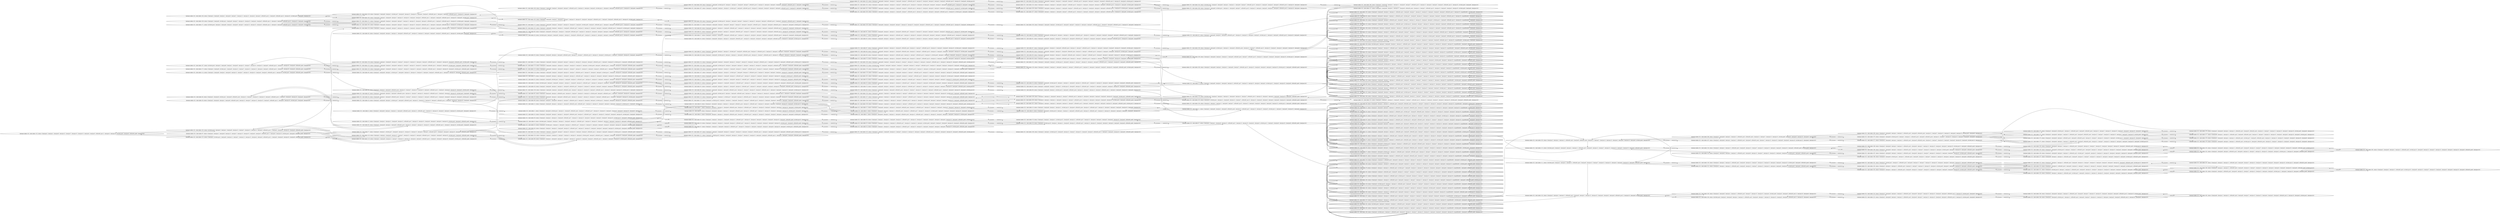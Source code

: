 digraph {
rankdir="LR"
s133[label="(instance index=231, state index=133, atoms={clear(pos2), clear(pos1), clear(pos9), clear(pos12), clear(pos7), clear(pos13), clear(pos15), clear(pos4), clear(pos5), at(block01,pos11), clear(pos3), clear(pos10), at(robot,pos0), clear(pos6), at(block01,pos8), clear(pos14)})"]
s83[label="(instance index=231, state index=83, atoms={clear(pos2), clear(pos8), clear(pos1), clear(pos9), at(block01,pos4), clear(pos12), clear(pos7), clear(pos13), clear(pos15), clear(pos5), at(block01,pos11), clear(pos3), clear(pos10), at(robot,pos0), clear(pos6), clear(pos14)})"]
s212[label="(instance index=231, state index=212, atoms={clear(pos2), clear(pos8), clear(pos1), clear(pos9), clear(pos7), clear(pos13), clear(pos15), clear(pos4), clear(pos5), at(block01,pos11), clear(pos3), at(block01,pos12), clear(pos10), at(robot,pos0), clear(pos6), clear(pos14)})"]
s153[label="(instance index=231, state index=153, atoms={clear(pos2), at(robot,pos1), clear(pos9), clear(pos12), clear(pos7), clear(pos13), clear(pos15), clear(pos4), clear(pos5), at(block01,pos11), clear(pos3), clear(pos0), clear(pos10), clear(pos6), at(block01,pos8), clear(pos14)})"]
s97[label="(instance index=231, state index=97, atoms={clear(pos2), clear(pos1), clear(pos9), clear(pos12), clear(pos7), clear(pos13), clear(pos15), clear(pos4), clear(pos5), at(block01,pos11), clear(pos0), clear(pos10), at(robot,pos3), clear(pos6), at(block01,pos8), clear(pos14)})"]
s64[label="(instance index=231, state index=64, atoms={clear(pos2), clear(pos8), at(robot,pos1), clear(pos9), at(block01,pos4), clear(pos12), clear(pos7), clear(pos13), clear(pos15), clear(pos5), at(block01,pos11), clear(pos3), clear(pos0), clear(pos10), clear(pos6), clear(pos14)})"]
s28[label="(instance index=231, state index=28, atoms={clear(pos2), clear(pos8), clear(pos1), clear(pos9), at(block01,pos4), clear(pos12), clear(pos7), clear(pos13), clear(pos15), clear(pos5), at(block01,pos11), clear(pos0), clear(pos10), at(robot,pos3), clear(pos6), clear(pos14)})"]
s114[label="(instance index=231, state index=114, atoms={clear(pos2), clear(pos8), clear(pos1), clear(pos9), clear(pos12), clear(pos7), clear(pos13), clear(pos15), clear(pos4), clear(pos5), at(block01,pos11), clear(pos10), at(robot,pos3), clear(pos6), at(block01,pos0), clear(pos14)})"]
s173[label="(instance index=231, state index=173, atoms={clear(pos2), clear(pos8), at(robot,pos1), clear(pos9), clear(pos12), clear(pos7), clear(pos13), clear(pos15), clear(pos4), clear(pos5), at(block01,pos11), clear(pos3), clear(pos10), clear(pos6), at(block01,pos0), clear(pos14)})"]
s107[label="(instance index=231, state index=107, atoms={at(robot,pos4), clear(pos2), clear(pos8), clear(pos1), clear(pos9), clear(pos12), clear(pos7), clear(pos13), clear(pos15), clear(pos5), at(block01,pos11), clear(pos3), clear(pos10), clear(pos6), at(block01,pos0), clear(pos14)})"]
s105[label="(instance index=231, state index=105, atoms={at(robot,pos4), clear(pos2), clear(pos1), clear(pos9), clear(pos12), clear(pos7), clear(pos13), clear(pos15), clear(pos5), at(block01,pos11), clear(pos3), clear(pos0), clear(pos10), clear(pos6), at(block01,pos8), clear(pos14)})"]
s171[label="(instance index=231, state index=171, atoms={at(robot,pos4), clear(pos2), clear(pos8), clear(pos1), clear(pos9), clear(pos7), clear(pos13), clear(pos15), clear(pos5), at(block01,pos11), clear(pos3), clear(pos0), at(block01,pos12), clear(pos10), clear(pos6), clear(pos14)})"]
s238[label="(instance index=231, state index=238, atoms={clear(pos2), clear(pos8), at(robot,pos1), clear(pos9), clear(pos7), clear(pos13), clear(pos15), clear(pos4), clear(pos5), at(block01,pos11), clear(pos3), clear(pos0), at(block01,pos12), clear(pos10), clear(pos6), clear(pos14)})"]
s164[label="(instance index=231, state index=164, atoms={clear(pos2), clear(pos8), clear(pos1), clear(pos9), clear(pos7), clear(pos13), clear(pos15), clear(pos4), clear(pos5), at(block01,pos11), clear(pos0), at(block01,pos12), clear(pos10), at(robot,pos3), clear(pos6), clear(pos14)})"]
s120[label="(instance index=231, state index=120, atoms={clear(pos2), clear(pos1), clear(pos9), clear(pos12), clear(pos7), clear(pos13), clear(pos15), clear(pos4), at(block01,pos11), clear(pos3), clear(pos0), clear(pos10), at(robot,pos5), clear(pos6), at(block01,pos8), clear(pos14)})"]
s119[label="(instance index=231, state index=119, atoms={clear(pos1), clear(pos9), clear(pos12), clear(pos7), clear(pos13), clear(pos15), clear(pos4), clear(pos5), at(block01,pos11), clear(pos3), clear(pos0), clear(pos10), clear(pos6), at(robot,pos2), at(block01,pos8), clear(pos14)})"]
s77[label="(instance index=231, state index=77, atoms={clear(pos2), clear(pos1), at(robot,pos7), clear(pos9), clear(pos12), clear(pos13), clear(pos15), clear(pos4), clear(pos5), at(block01,pos11), clear(pos3), clear(pos0), clear(pos10), clear(pos6), at(block01,pos8), clear(pos14)})"]
s84[label="(instance index=231, state index=84, atoms={clear(pos2), clear(pos1), clear(pos9), at(block01,pos4), clear(pos12), clear(pos7), clear(pos13), clear(pos15), clear(pos5), at(block01,pos11), clear(pos3), clear(pos0), clear(pos10), clear(pos6), at(robot,pos8), clear(pos14)})"]
s45[label="(instance index=231, state index=45, atoms={clear(pos2), clear(pos8), clear(pos1), clear(pos9), at(block01,pos4), clear(pos12), clear(pos7), clear(pos13), clear(pos15), at(block01,pos11), clear(pos3), clear(pos0), clear(pos10), at(robot,pos5), clear(pos6), clear(pos14)})"]
s44[label="(instance index=231, state index=44, atoms={clear(pos8), clear(pos1), clear(pos9), at(block01,pos4), clear(pos12), clear(pos7), clear(pos13), clear(pos15), clear(pos5), at(block01,pos11), clear(pos3), clear(pos0), clear(pos10), clear(pos6), at(robot,pos2), clear(pos14)})"]
s18[label="(instance index=231, state index=18, atoms={clear(pos2), clear(pos8), clear(pos1), at(robot,pos7), clear(pos9), at(block01,pos4), clear(pos12), clear(pos13), clear(pos15), clear(pos5), at(block01,pos11), clear(pos3), clear(pos0), clear(pos10), clear(pos6), clear(pos14)})"]
s136[label="(instance index=231, state index=136, atoms={clear(pos2), clear(pos1), clear(pos9), clear(pos12), clear(pos7), clear(pos13), clear(pos15), clear(pos4), clear(pos5), at(block01,pos11), clear(pos3), clear(pos10), clear(pos6), at(block01,pos0), at(robot,pos8), clear(pos14)})"]
s94[label="(instance index=231, state index=94, atoms={clear(pos2), clear(pos8), clear(pos1), at(robot,pos7), clear(pos9), clear(pos12), clear(pos13), clear(pos15), clear(pos4), clear(pos5), at(block01,pos11), clear(pos3), clear(pos10), clear(pos6), at(block01,pos0), clear(pos14)})"]
s145[label="(instance index=231, state index=145, atoms={clear(pos8), clear(pos1), clear(pos9), clear(pos12), clear(pos7), clear(pos13), clear(pos15), clear(pos4), clear(pos5), at(block01,pos11), clear(pos3), clear(pos10), clear(pos6), at(robot,pos2), at(block01,pos0), clear(pos14)})"]
s135[label="(instance index=231, state index=135, atoms={clear(pos2), clear(pos8), clear(pos1), clear(pos9), clear(pos12), clear(pos7), clear(pos13), clear(pos15), clear(pos4), at(block01,pos11), clear(pos3), clear(pos10), at(robot,pos5), clear(pos6), at(block01,pos0), clear(pos14)})"]
s134[label="(instance index=231, state index=134, atoms={clear(pos2), clear(pos1), clear(pos9), clear(pos7), clear(pos13), clear(pos15), clear(pos4), clear(pos5), at(block01,pos11), clear(pos3), clear(pos0), at(block01,pos12), clear(pos10), clear(pos6), at(robot,pos8), clear(pos14)})"]
s128[label="(instance index=231, state index=128, atoms={clear(pos2), clear(pos8), clear(pos1), at(robot,pos7), clear(pos9), clear(pos13), clear(pos15), clear(pos4), clear(pos5), at(block01,pos11), clear(pos3), clear(pos0), at(block01,pos12), clear(pos10), clear(pos6), clear(pos14)})"]
s205[label="(instance index=231, state index=205, atoms={clear(pos2), clear(pos8), clear(pos1), clear(pos9), clear(pos7), clear(pos13), clear(pos15), clear(pos4), at(block01,pos11), clear(pos3), clear(pos0), at(block01,pos12), clear(pos10), at(robot,pos5), clear(pos6), clear(pos14)})"]
s204[label="(instance index=231, state index=204, atoms={clear(pos8), clear(pos1), clear(pos9), clear(pos7), clear(pos13), clear(pos15), clear(pos4), clear(pos5), at(block01,pos11), clear(pos3), clear(pos0), at(block01,pos12), clear(pos10), clear(pos6), at(robot,pos2), clear(pos14)})"]
s15[label="(instance index=231, state index=15, atoms={clear(pos2), clear(pos1), clear(pos11), clear(pos9), clear(pos12), at(block01,pos7), clear(pos13), clear(pos15), clear(pos4), clear(pos5), clear(pos3), clear(pos10), at(robot,pos0), clear(pos6), at(block01,pos8), clear(pos14)})"]
s4[label="(instance index=231, state index=4, atoms={clear(pos2), clear(pos8), clear(pos1), clear(pos11), clear(pos9), at(block01,pos4), clear(pos12), at(block01,pos7), clear(pos13), clear(pos15), clear(pos5), clear(pos3), clear(pos10), at(robot,pos0), clear(pos6), clear(pos14)})"]
s40[label="(instance index=231, state index=40, atoms={clear(pos2), clear(pos8), clear(pos1), clear(pos11), clear(pos9), at(block01,pos7), clear(pos13), clear(pos15), clear(pos4), clear(pos5), clear(pos3), at(block01,pos12), clear(pos10), at(robot,pos0), clear(pos6), clear(pos14)})"]
s234[label="(instance index=231, state index=234, atoms={clear(pos2), clear(pos1), clear(pos9), clear(pos7), clear(pos13), clear(pos15), clear(pos4), clear(pos5), at(block01,pos11), clear(pos3), clear(pos0), clear(pos10), at(robot,pos12), clear(pos6), at(block01,pos8), clear(pos14)})"]
s154[label="(instance index=231, state index=154, atoms={clear(pos2), clear(pos1), clear(pos12), clear(pos7), clear(pos13), clear(pos15), clear(pos4), at(robot,pos9), clear(pos5), at(block01,pos11), clear(pos3), clear(pos0), clear(pos10), clear(pos6), at(block01,pos8), clear(pos14)})"]
s98[label="(instance index=231, state index=98, atoms={clear(pos2), clear(pos1), clear(pos9), clear(pos12), clear(pos7), clear(pos13), clear(pos15), clear(pos4), clear(pos5), at(block01,pos11), clear(pos3), clear(pos0), clear(pos10), at(robot,pos6), at(block01,pos8), clear(pos14)})"]
s106[label="(instance index=231, state index=106, atoms={clear(pos2), clear(pos8), clear(pos1), clear(pos9), at(block01,pos4), clear(pos7), clear(pos13), clear(pos15), clear(pos5), at(block01,pos11), clear(pos3), clear(pos0), clear(pos10), at(robot,pos12), clear(pos6), clear(pos14)})"]
s33[label="(instance index=231, state index=33, atoms={clear(pos2), clear(pos8), at(robot,pos1), clear(pos11), clear(pos9), clear(pos12), at(block01,pos7), clear(pos13), clear(pos15), clear(pos4), clear(pos5), clear(pos3), clear(pos10), clear(pos6), at(block01,pos0), clear(pos14)})"]
s23[label="(instance index=231, state index=23, atoms={clear(pos2), at(robot,pos1), clear(pos11), clear(pos9), clear(pos12), at(block01,pos7), clear(pos13), clear(pos15), clear(pos4), clear(pos5), clear(pos3), clear(pos0), clear(pos10), clear(pos6), at(block01,pos8), clear(pos14)})"]
s36[label="(instance index=231, state index=36, atoms={clear(pos2), clear(pos8), clear(pos1), clear(pos11), clear(pos9), at(block01,pos7), clear(pos13), clear(pos15), clear(pos4), clear(pos5), clear(pos3), clear(pos10), at(robot,pos12), clear(pos6), at(block01,pos0), clear(pos14)})"]
s165[label="(instance index=231, state index=165, atoms={clear(pos2), clear(pos8), clear(pos1), clear(pos9), clear(pos7), clear(pos13), clear(pos15), clear(pos4), clear(pos5), at(block01,pos11), clear(pos3), clear(pos0), at(block01,pos12), clear(pos10), at(robot,pos6), clear(pos14)})"]
s26[label="(instance index=231, state index=26, atoms={at(robot,pos4), clear(pos2), clear(pos8), clear(pos1), clear(pos11), clear(pos9), at(block01,pos7), clear(pos13), clear(pos15), clear(pos5), clear(pos3), clear(pos0), at(block01,pos12), clear(pos10), clear(pos6), clear(pos14)})"]
s60[label="(instance index=231, state index=60, atoms={clear(pos2), clear(pos8), at(robot,pos1), clear(pos11), clear(pos9), at(block01,pos7), clear(pos13), clear(pos15), clear(pos4), clear(pos5), clear(pos3), clear(pos0), at(block01,pos12), clear(pos10), clear(pos6), clear(pos14)})"]
s9[label="(instance index=231, state index=9, atoms={at(robot,pos4), clear(pos2), clear(pos1), clear(pos11), clear(pos9), clear(pos12), at(block01,pos7), clear(pos13), clear(pos15), clear(pos5), clear(pos3), clear(pos0), clear(pos10), clear(pos6), at(block01,pos8), clear(pos14)})"]
s102[label="(instance index=231, state index=102, atoms={clear(pos2), clear(pos8), clear(pos1), clear(pos11), clear(pos9), at(block01,pos7), clear(pos13), clear(pos15), clear(pos4), clear(pos5), clear(pos0), at(block01,pos12), clear(pos10), at(robot,pos3), clear(pos6), clear(pos14)})"]
s172[label="(instance index=231, state index=172, atoms={clear(pos2), clear(pos8), clear(pos1), clear(pos7), clear(pos13), clear(pos15), clear(pos4), at(robot,pos9), clear(pos5), at(block01,pos11), clear(pos3), clear(pos0), at(block01,pos12), clear(pos10), clear(pos6), clear(pos14)})"]
s14[label="(instance index=231, state index=14, atoms={at(robot,pos4), clear(pos2), clear(pos8), clear(pos1), clear(pos11), clear(pos9), clear(pos12), at(block01,pos7), clear(pos13), clear(pos15), clear(pos5), clear(pos3), clear(pos10), clear(pos6), at(block01,pos0), clear(pos14)})"]
s74[label="(instance index=231, state index=74, atoms={clear(pos2), clear(pos8), clear(pos1), clear(pos11), clear(pos9), clear(pos12), at(block01,pos7), clear(pos13), clear(pos15), clear(pos4), clear(pos5), clear(pos10), at(robot,pos3), clear(pos6), at(block01,pos0), clear(pos14)})"]
s115[label="(instance index=231, state index=115, atoms={clear(pos2), clear(pos8), clear(pos1), clear(pos9), clear(pos12), clear(pos7), clear(pos13), clear(pos15), clear(pos4), clear(pos5), at(block01,pos11), clear(pos3), clear(pos10), at(robot,pos6), at(block01,pos0), clear(pos14)})"]
s174[label="(instance index=231, state index=174, atoms={clear(pos2), clear(pos8), clear(pos1), clear(pos12), clear(pos7), clear(pos13), clear(pos15), clear(pos4), at(robot,pos9), clear(pos5), at(block01,pos11), clear(pos3), clear(pos10), clear(pos6), at(block01,pos0), clear(pos14)})"]
s175[label="(instance index=231, state index=175, atoms={clear(pos2), clear(pos8), clear(pos1), clear(pos9), clear(pos7), clear(pos13), clear(pos15), clear(pos4), clear(pos5), at(block01,pos11), clear(pos3), clear(pos10), at(robot,pos12), clear(pos6), at(block01,pos0), clear(pos14)})"]
s1[label="(instance index=231, state index=1, atoms={clear(pos2), clear(pos8), at(robot,pos1), clear(pos11), clear(pos9), at(block01,pos4), clear(pos12), at(block01,pos7), clear(pos13), clear(pos15), clear(pos5), clear(pos3), clear(pos0), clear(pos10), clear(pos6), clear(pos14)})"]
s10[label="(instance index=231, state index=10, atoms={clear(pos2), clear(pos8), clear(pos1), clear(pos11), clear(pos9), at(block01,pos4), clear(pos12), at(block01,pos7), clear(pos13), clear(pos15), clear(pos5), clear(pos0), clear(pos10), at(robot,pos3), clear(pos6), clear(pos14)})"]
s13[label="(instance index=231, state index=13, atoms={clear(pos2), clear(pos8), clear(pos1), clear(pos11), clear(pos9), at(block01,pos4), at(block01,pos7), clear(pos13), clear(pos15), clear(pos5), clear(pos3), clear(pos0), clear(pos10), at(robot,pos12), clear(pos6), clear(pos14)})"]
s59[label="(instance index=231, state index=59, atoms={clear(pos2), clear(pos1), clear(pos11), clear(pos9), at(block01,pos7), clear(pos13), clear(pos15), clear(pos4), clear(pos5), clear(pos3), clear(pos0), clear(pos10), at(robot,pos12), clear(pos6), at(block01,pos8), clear(pos14)})"]
s29[label="(instance index=231, state index=29, atoms={clear(pos2), clear(pos8), clear(pos1), clear(pos9), at(block01,pos4), clear(pos12), clear(pos7), clear(pos13), clear(pos15), clear(pos5), at(block01,pos11), clear(pos3), clear(pos0), clear(pos10), at(robot,pos6), clear(pos14)})"]
s65[label="(instance index=231, state index=65, atoms={clear(pos2), clear(pos8), clear(pos1), at(block01,pos4), clear(pos12), clear(pos7), clear(pos13), clear(pos15), at(robot,pos9), clear(pos5), at(block01,pos11), clear(pos3), clear(pos0), clear(pos10), clear(pos6), clear(pos14)})"]
s56[label="(instance index=231, state index=56, atoms={clear(pos2), clear(pos1), clear(pos11), clear(pos9), clear(pos12), at(block01,pos7), clear(pos13), clear(pos15), clear(pos4), clear(pos5), clear(pos0), clear(pos10), at(robot,pos3), clear(pos6), at(block01,pos8), clear(pos14)})"]
s99[label="(instance index=231, state index=99, atoms={clear(pos2), clear(pos1), clear(pos9), clear(pos12), clear(pos7), at(block01,pos15), clear(pos13), clear(pos4), clear(pos5), at(robot,pos11), clear(pos3), clear(pos0), clear(pos10), clear(pos6), at(block01,pos8), clear(pos14)})"]
s30[label="(instance index=231, state index=30, atoms={clear(pos2), clear(pos8), clear(pos1), clear(pos9), at(block01,pos4), clear(pos12), clear(pos7), at(block01,pos15), clear(pos13), clear(pos5), at(robot,pos11), clear(pos3), clear(pos0), clear(pos10), clear(pos6), clear(pos14)})"]
s116[label="(instance index=231, state index=116, atoms={clear(pos2), clear(pos8), clear(pos1), clear(pos9), clear(pos12), clear(pos7), at(block01,pos15), clear(pos13), clear(pos4), clear(pos5), at(robot,pos11), clear(pos3), clear(pos10), clear(pos6), at(block01,pos0), clear(pos14)})"]
s166[label="(instance index=231, state index=166, atoms={clear(pos2), clear(pos8), clear(pos1), clear(pos9), clear(pos7), at(block01,pos15), clear(pos13), clear(pos4), clear(pos5), at(robot,pos11), clear(pos3), clear(pos0), at(block01,pos12), clear(pos10), clear(pos6), clear(pos14)})"]
s206[label="(instance index=231, state index=206, atoms={clear(pos2), clear(pos8), at(robot,pos10), clear(pos1), clear(pos9), clear(pos7), clear(pos13), clear(pos15), clear(pos4), clear(pos5), at(block01,pos11), clear(pos3), clear(pos0), at(block01,pos12), clear(pos6), clear(pos14)})"]
s5[label="(instance index=231, state index=5, atoms={clear(pos8), clear(pos1), clear(pos11), clear(pos9), at(block01,pos4), clear(pos12), at(block01,pos7), clear(pos13), clear(pos15), clear(pos5), clear(pos3), clear(pos0), clear(pos10), clear(pos6), at(robot,pos2), clear(pos14)})"]
s22[label="(instance index=231, state index=22, atoms={clear(pos2), clear(pos1), clear(pos11), clear(pos9), clear(pos12), at(block01,pos7), clear(pos13), clear(pos15), clear(pos4), clear(pos5), clear(pos3), clear(pos10), clear(pos6), at(block01,pos0), at(robot,pos8), clear(pos14)})"]
s0[label="(instance index=231, state index=0, atoms={clear(pos2), clear(pos8), clear(pos1), clear(pos11), clear(pos9), at(block01,pos4), clear(pos12), at(block01,pos7), clear(pos13), clear(pos15), clear(pos3), clear(pos0), clear(pos10), at(robot,pos5), clear(pos6), clear(pos14)})"]
s41[label="(instance index=231, state index=41, atoms={clear(pos2), clear(pos8), clear(pos1), clear(pos11), clear(pos9), at(block01,pos7), clear(pos13), clear(pos15), clear(pos4), clear(pos3), clear(pos0), at(block01,pos12), clear(pos10), at(robot,pos5), clear(pos6), clear(pos14)})"]
s146[label="(instance index=231, state index=146, atoms={clear(pos2), clear(pos8), at(robot,pos10), clear(pos1), clear(pos9), clear(pos12), clear(pos7), clear(pos13), clear(pos15), clear(pos4), clear(pos5), at(block01,pos11), clear(pos3), clear(pos6), at(block01,pos0), clear(pos14)})"]
s213[label="(instance index=231, state index=213, atoms={clear(pos2), clear(pos8), clear(pos1), clear(pos9), clear(pos7), clear(pos15), clear(pos4), clear(pos5), at(block01,pos11), clear(pos3), clear(pos0), at(block01,pos12), clear(pos10), clear(pos6), at(robot,pos13), clear(pos14)})"]
s17[label="(instance index=231, state index=17, atoms={clear(pos2), clear(pos1), clear(pos11), clear(pos9), at(block01,pos7), clear(pos13), clear(pos15), clear(pos4), clear(pos5), clear(pos3), clear(pos0), at(block01,pos12), clear(pos10), clear(pos6), at(robot,pos8), clear(pos14)})"]
s43[label="(instance index=231, state index=43, atoms={clear(pos2), clear(pos8), clear(pos1), clear(pos11), clear(pos9), at(block01,pos7), clear(pos15), clear(pos4), clear(pos5), clear(pos3), clear(pos0), at(block01,pos12), clear(pos10), clear(pos6), at(robot,pos13), clear(pos14)})"]
s80[label="(instance index=231, state index=80, atoms={clear(pos8), clear(pos1), clear(pos11), clear(pos9), at(block01,pos7), clear(pos13), clear(pos15), clear(pos4), clear(pos5), clear(pos3), clear(pos0), at(block01,pos12), clear(pos10), clear(pos6), at(robot,pos2), clear(pos14)})"]
s21[label="(instance index=231, state index=21, atoms={clear(pos2), clear(pos8), clear(pos1), clear(pos11), clear(pos9), clear(pos12), at(block01,pos7), clear(pos13), clear(pos15), clear(pos4), clear(pos3), clear(pos10), at(robot,pos5), clear(pos6), at(block01,pos0), clear(pos14)})"]
s53[label="(instance index=231, state index=53, atoms={clear(pos8), clear(pos1), clear(pos11), clear(pos9), clear(pos12), at(block01,pos7), clear(pos13), clear(pos15), clear(pos4), clear(pos5), clear(pos3), clear(pos10), clear(pos6), at(robot,pos2), at(block01,pos0), clear(pos14)})"]
s55[label="(instance index=231, state index=55, atoms={clear(pos2), clear(pos8), clear(pos1), clear(pos11), clear(pos9), clear(pos12), at(block01,pos7), clear(pos15), clear(pos4), clear(pos5), clear(pos3), clear(pos10), clear(pos6), at(block01,pos0), at(robot,pos13), clear(pos14)})"]
s214[label="(instance index=231, state index=214, atoms={clear(pos2), clear(pos8), clear(pos1), clear(pos9), clear(pos12), clear(pos7), clear(pos15), clear(pos4), clear(pos5), at(block01,pos11), clear(pos3), clear(pos10), clear(pos6), at(block01,pos0), at(robot,pos13), clear(pos14)})"]
s7[label="(instance index=231, state index=7, atoms={clear(pos2), clear(pos1), clear(pos11), clear(pos9), at(block01,pos4), clear(pos12), at(block01,pos7), clear(pos13), clear(pos15), clear(pos5), clear(pos3), clear(pos0), clear(pos10), clear(pos6), at(robot,pos8), clear(pos14)})"]
s8[label="(instance index=231, state index=8, atoms={clear(pos2), clear(pos8), clear(pos1), clear(pos11), clear(pos9), at(block01,pos4), clear(pos12), at(block01,pos7), clear(pos15), clear(pos5), clear(pos3), clear(pos0), clear(pos10), clear(pos6), at(robot,pos13), clear(pos14)})"]
s46[label="(instance index=231, state index=46, atoms={clear(pos2), clear(pos8), at(robot,pos10), clear(pos1), clear(pos9), at(block01,pos4), clear(pos12), clear(pos7), clear(pos13), clear(pos15), clear(pos5), at(block01,pos11), clear(pos3), clear(pos0), clear(pos6), clear(pos14)})"]
s85[label="(instance index=231, state index=85, atoms={clear(pos2), clear(pos8), clear(pos1), clear(pos9), at(block01,pos4), clear(pos12), clear(pos7), clear(pos15), clear(pos5), at(block01,pos11), clear(pos3), clear(pos0), clear(pos10), clear(pos6), at(robot,pos13), clear(pos14)})"]
s16[label="(instance index=231, state index=16, atoms={clear(pos2), clear(pos1), clear(pos11), clear(pos9), clear(pos12), at(block01,pos7), clear(pos13), clear(pos15), clear(pos4), clear(pos3), clear(pos0), clear(pos10), at(robot,pos5), clear(pos6), at(block01,pos8), clear(pos14)})"]
s37[label="(instance index=231, state index=37, atoms={clear(pos1), clear(pos11), clear(pos9), clear(pos12), at(block01,pos7), clear(pos13), clear(pos15), clear(pos4), clear(pos5), clear(pos3), clear(pos0), clear(pos10), clear(pos6), at(robot,pos2), at(block01,pos8), clear(pos14)})"]
s39[label="(instance index=231, state index=39, atoms={clear(pos2), clear(pos1), clear(pos11), clear(pos9), clear(pos12), at(block01,pos7), clear(pos15), clear(pos4), clear(pos5), clear(pos3), clear(pos0), clear(pos10), clear(pos6), at(block01,pos8), at(robot,pos13), clear(pos14)})"]
s121[label="(instance index=231, state index=121, atoms={clear(pos2), at(robot,pos10), clear(pos1), clear(pos9), clear(pos12), clear(pos7), clear(pos13), clear(pos15), clear(pos4), clear(pos5), at(block01,pos11), clear(pos3), clear(pos0), clear(pos6), at(block01,pos8), clear(pos14)})"]
s197[label="(instance index=231, state index=197, atoms={clear(pos2), clear(pos1), clear(pos9), clear(pos12), clear(pos7), clear(pos15), clear(pos4), clear(pos5), at(block01,pos11), clear(pos3), clear(pos0), clear(pos10), clear(pos6), at(block01,pos8), at(robot,pos13), clear(pos14)})"]
s123[label="(instance index=231, state index=123, atoms={clear(pos2), at(robot,pos10), clear(pos1), clear(pos11), clear(pos9), clear(pos12), clear(pos7), at(block01,pos15), clear(pos13), clear(pos4), clear(pos5), clear(pos3), clear(pos0), clear(pos6), at(block01,pos8), clear(pos14)})"]
s122[label="(instance index=231, state index=122, atoms={clear(pos2), clear(pos1), clear(pos11), at(robot,pos7), clear(pos9), clear(pos12), at(block01,pos15), clear(pos13), clear(pos4), clear(pos5), clear(pos3), clear(pos0), clear(pos10), clear(pos6), at(block01,pos8), clear(pos14)})"]
s47[label="(instance index=231, state index=47, atoms={clear(pos2), clear(pos8), clear(pos1), clear(pos11), at(robot,pos7), clear(pos9), at(block01,pos4), clear(pos12), at(block01,pos15), clear(pos13), clear(pos5), clear(pos3), clear(pos0), clear(pos10), clear(pos6), clear(pos14)})"]
s48[label="(instance index=231, state index=48, atoms={clear(pos2), clear(pos8), at(robot,pos10), clear(pos1), clear(pos11), clear(pos9), at(block01,pos4), clear(pos12), clear(pos7), at(block01,pos15), clear(pos13), clear(pos5), clear(pos3), clear(pos0), clear(pos6), clear(pos14)})"]
s147[label="(instance index=231, state index=147, atoms={clear(pos2), clear(pos8), clear(pos1), clear(pos11), at(robot,pos7), clear(pos9), clear(pos12), at(block01,pos15), clear(pos13), clear(pos4), clear(pos5), clear(pos3), clear(pos10), clear(pos6), at(block01,pos0), clear(pos14)})"]
s138[label="(instance index=231, state index=138, atoms={clear(pos2), clear(pos8), clear(pos1), clear(pos11), clear(pos9), clear(pos12), clear(pos7), at(block01,pos15), clear(pos13), clear(pos4), clear(pos3), clear(pos10), at(robot,pos5), clear(pos6), at(block01,pos0), clear(pos14)})"]
s207[label="(instance index=231, state index=207, atoms={clear(pos2), clear(pos8), clear(pos1), clear(pos11), at(robot,pos7), clear(pos9), at(block01,pos15), clear(pos13), clear(pos4), clear(pos5), clear(pos3), clear(pos0), at(block01,pos12), clear(pos10), clear(pos6), clear(pos14)})"]
s208[label="(instance index=231, state index=208, atoms={clear(pos2), clear(pos8), at(robot,pos10), clear(pos1), clear(pos11), clear(pos9), clear(pos7), at(block01,pos15), clear(pos13), clear(pos4), clear(pos5), clear(pos3), clear(pos0), at(block01,pos12), clear(pos6), clear(pos14)})"]
s2[label="(instance index=231, state index=2, atoms={clear(pos2), clear(pos8), clear(pos1), clear(pos11), clear(pos9), at(block01,pos4), clear(pos12), at(block01,pos7), clear(pos13), clear(pos15), clear(pos5), clear(pos3), clear(pos0), clear(pos10), at(robot,pos6), clear(pos14)})"]
s76[label="(instance index=231, state index=76, atoms={clear(pos2), clear(pos8), clear(pos1), clear(pos11), clear(pos9), clear(pos12), at(block01,pos7), clear(pos13), clear(pos15), clear(pos4), clear(pos5), clear(pos3), clear(pos10), clear(pos6), at(block01,pos0), at(robot,pos14)})"]
s34[label="(instance index=231, state index=34, atoms={clear(pos2), clear(pos8), clear(pos1), clear(pos11), clear(pos9), clear(pos12), at(block01,pos7), clear(pos13), clear(pos15), clear(pos4), clear(pos5), clear(pos3), clear(pos10), at(robot,pos6), at(block01,pos0), clear(pos14)})"]
s25[label="(instance index=231, state index=25, atoms={clear(pos2), clear(pos1), clear(pos11), clear(pos12), at(block01,pos7), clear(pos13), clear(pos15), clear(pos4), at(robot,pos9), clear(pos5), clear(pos3), clear(pos0), clear(pos10), clear(pos6), at(block01,pos8), clear(pos14)})"]
s3[label="(instance index=231, state index=3, atoms={clear(pos2), clear(pos8), clear(pos1), clear(pos11), at(block01,pos4), clear(pos12), at(block01,pos7), clear(pos13), clear(pos15), at(robot,pos9), clear(pos5), clear(pos3), clear(pos0), clear(pos10), clear(pos6), clear(pos14)})"]
s239[label="(instance index=231, state index=239, atoms={clear(pos2), clear(pos8), clear(pos1), clear(pos9), clear(pos7), clear(pos13), clear(pos15), clear(pos4), clear(pos5), at(block01,pos11), clear(pos3), clear(pos0), at(block01,pos12), clear(pos10), clear(pos6), at(robot,pos14)})"]
s66[label="(instance index=231, state index=66, atoms={clear(pos2), clear(pos8), clear(pos1), clear(pos9), at(block01,pos4), clear(pos12), clear(pos7), clear(pos13), clear(pos15), clear(pos5), at(block01,pos11), clear(pos3), clear(pos0), clear(pos10), clear(pos6), at(robot,pos14)})"]
s24[label="(instance index=231, state index=24, atoms={clear(pos2), clear(pos1), clear(pos11), clear(pos9), clear(pos12), at(block01,pos7), clear(pos13), clear(pos15), clear(pos4), clear(pos5), clear(pos3), clear(pos0), clear(pos10), at(robot,pos6), at(block01,pos8), clear(pos14)})"]
s35[label="(instance index=231, state index=35, atoms={clear(pos2), clear(pos8), clear(pos1), clear(pos11), clear(pos12), at(block01,pos7), clear(pos13), clear(pos15), clear(pos4), at(robot,pos9), clear(pos5), clear(pos3), clear(pos10), clear(pos6), at(block01,pos0), clear(pos14)})"]
s27[label="(instance index=231, state index=27, atoms={clear(pos2), clear(pos8), clear(pos1), clear(pos11), at(block01,pos7), clear(pos13), clear(pos15), clear(pos4), at(robot,pos9), clear(pos5), clear(pos3), clear(pos0), at(block01,pos12), clear(pos10), clear(pos6), clear(pos14)})"]
s61[label="(instance index=231, state index=61, atoms={clear(pos2), clear(pos8), clear(pos1), clear(pos11), clear(pos9), at(block01,pos7), clear(pos13), clear(pos15), clear(pos4), clear(pos5), clear(pos3), clear(pos0), at(block01,pos12), clear(pos10), at(robot,pos6), clear(pos14)})"]
s63[label="(instance index=231, state index=63, atoms={clear(pos2), clear(pos8), clear(pos1), clear(pos11), clear(pos9), at(block01,pos7), clear(pos13), clear(pos15), clear(pos4), clear(pos5), clear(pos3), clear(pos0), at(block01,pos12), clear(pos10), clear(pos6), at(robot,pos14)})"]
s190[label="(instance index=231, state index=190, atoms={clear(pos2), clear(pos8), clear(pos1), clear(pos9), clear(pos12), clear(pos7), clear(pos13), clear(pos15), clear(pos4), clear(pos5), at(block01,pos11), clear(pos3), clear(pos10), clear(pos6), at(block01,pos0), at(robot,pos14)})"]
s12[label="(instance index=231, state index=12, atoms={clear(pos2), clear(pos8), clear(pos1), clear(pos11), clear(pos9), at(block01,pos4), clear(pos12), at(block01,pos7), clear(pos13), clear(pos15), clear(pos5), clear(pos3), clear(pos0), clear(pos10), clear(pos6), at(robot,pos14)})"]
s58[label="(instance index=231, state index=58, atoms={clear(pos2), clear(pos1), clear(pos11), clear(pos9), clear(pos12), at(block01,pos7), clear(pos13), clear(pos15), clear(pos4), clear(pos5), clear(pos3), clear(pos0), clear(pos10), clear(pos6), at(block01,pos8), at(robot,pos14)})"]
s155[label="(instance index=231, state index=155, atoms={clear(pos2), clear(pos1), clear(pos9), clear(pos12), clear(pos7), clear(pos13), clear(pos15), clear(pos4), clear(pos5), at(block01,pos11), clear(pos3), clear(pos0), clear(pos10), clear(pos6), at(block01,pos8), at(robot,pos14)})"]
s158[label="(instance index=231, state index=158, atoms={clear(pos2), clear(pos1), clear(pos11), clear(pos12), clear(pos7), at(block01,pos15), clear(pos13), clear(pos4), at(robot,pos9), clear(pos5), clear(pos3), clear(pos0), clear(pos10), clear(pos6), at(block01,pos8), clear(pos14)})"]
s157[label="(instance index=231, state index=157, atoms={clear(pos2), clear(pos1), clear(pos11), clear(pos9), clear(pos12), clear(pos7), at(block01,pos15), clear(pos13), clear(pos4), clear(pos5), clear(pos3), clear(pos0), clear(pos10), at(robot,pos6), at(block01,pos8), clear(pos14)})"]
s159[label="(instance index=231, state index=159, atoms={clear(pos2), clear(pos1), clear(pos11), clear(pos9), clear(pos12), clear(pos7), at(block01,pos15), clear(pos13), clear(pos4), clear(pos5), clear(pos3), clear(pos0), clear(pos10), clear(pos6), at(block01,pos8), at(robot,pos14)})"]
s156[label="(instance index=231, state index=156, atoms={clear(pos2), clear(pos1), clear(pos11), clear(pos9), clear(pos12), clear(pos7), at(block01,pos15), clear(pos13), clear(pos4), clear(pos5), clear(pos0), clear(pos10), at(robot,pos3), clear(pos6), at(block01,pos8), clear(pos14)})"]
s68[label="(instance index=231, state index=68, atoms={clear(pos2), clear(pos8), clear(pos1), clear(pos11), clear(pos9), at(block01,pos4), clear(pos12), clear(pos7), at(block01,pos15), clear(pos13), clear(pos5), clear(pos3), clear(pos0), clear(pos10), at(robot,pos6), clear(pos14)})"]
s67[label="(instance index=231, state index=67, atoms={clear(pos2), clear(pos8), clear(pos1), clear(pos11), clear(pos9), at(block01,pos4), clear(pos12), clear(pos7), at(block01,pos15), clear(pos13), clear(pos5), clear(pos0), clear(pos10), at(robot,pos3), clear(pos6), clear(pos14)})"]
s70[label="(instance index=231, state index=70, atoms={clear(pos2), clear(pos8), clear(pos1), clear(pos11), clear(pos9), at(block01,pos4), clear(pos12), clear(pos7), at(block01,pos15), clear(pos13), clear(pos5), clear(pos3), clear(pos0), clear(pos10), clear(pos6), at(robot,pos14)})"]
s69[label="(instance index=231, state index=69, atoms={clear(pos2), clear(pos8), clear(pos1), clear(pos11), at(block01,pos4), clear(pos12), clear(pos7), at(block01,pos15), clear(pos13), at(robot,pos9), clear(pos5), clear(pos3), clear(pos0), clear(pos10), clear(pos6), clear(pos14)})"]
s191[label="(instance index=231, state index=191, atoms={clear(pos2), clear(pos8), clear(pos1), clear(pos11), clear(pos9), clear(pos12), clear(pos7), at(block01,pos15), clear(pos13), clear(pos4), clear(pos5), clear(pos10), at(robot,pos3), clear(pos6), at(block01,pos0), clear(pos14)})"]
s178[label="(instance index=231, state index=178, atoms={clear(pos2), clear(pos8), clear(pos1), clear(pos11), clear(pos9), clear(pos12), clear(pos7), at(block01,pos15), clear(pos13), clear(pos4), clear(pos5), clear(pos3), clear(pos10), at(robot,pos6), at(block01,pos0), clear(pos14)})"]
s110[label="(instance index=231, state index=110, atoms={at(robot,pos4), clear(pos2), clear(pos8), clear(pos1), clear(pos11), clear(pos9), clear(pos12), clear(pos7), at(block01,pos15), clear(pos13), clear(pos5), clear(pos3), clear(pos10), clear(pos6), at(block01,pos0), clear(pos14)})"]
s179[label="(instance index=231, state index=179, atoms={clear(pos2), clear(pos8), clear(pos1), clear(pos11), clear(pos12), clear(pos7), at(block01,pos15), clear(pos13), clear(pos4), at(robot,pos9), clear(pos5), clear(pos3), clear(pos10), clear(pos6), at(block01,pos0), clear(pos14)})"]
s241[label="(instance index=231, state index=241, atoms={clear(pos2), clear(pos8), clear(pos1), clear(pos11), clear(pos9), clear(pos7), at(block01,pos15), clear(pos13), clear(pos4), clear(pos5), clear(pos3), clear(pos0), at(block01,pos12), clear(pos10), at(robot,pos6), clear(pos14)})"]
s240[label="(instance index=231, state index=240, atoms={clear(pos2), clear(pos8), clear(pos1), clear(pos11), clear(pos9), clear(pos7), at(block01,pos15), clear(pos13), clear(pos4), clear(pos5), clear(pos0), at(block01,pos12), clear(pos10), at(robot,pos3), clear(pos6), clear(pos14)})"]
s243[label="(instance index=231, state index=243, atoms={clear(pos2), clear(pos8), clear(pos1), clear(pos11), clear(pos9), clear(pos7), at(block01,pos15), clear(pos13), clear(pos4), clear(pos5), clear(pos3), clear(pos0), at(block01,pos12), clear(pos10), clear(pos6), at(robot,pos14)})"]
s242[label="(instance index=231, state index=242, atoms={clear(pos2), clear(pos8), clear(pos1), clear(pos11), clear(pos7), at(block01,pos15), clear(pos13), clear(pos4), at(robot,pos9), clear(pos5), clear(pos3), clear(pos0), at(block01,pos12), clear(pos10), clear(pos6), clear(pos14)})"]
s95[label="(instance index=231, state index=95, atoms={clear(pos2), clear(pos8), clear(pos1), clear(pos11), at(robot,pos15), clear(pos9), clear(pos12), at(block01,pos7), clear(pos13), clear(pos4), clear(pos5), clear(pos3), clear(pos10), clear(pos6), at(block01,pos0), clear(pos14)})"]
s54[label="(instance index=231, state index=54, atoms={clear(pos2), clear(pos8), at(robot,pos10), clear(pos1), clear(pos11), clear(pos9), clear(pos12), at(block01,pos7), clear(pos13), clear(pos15), clear(pos4), clear(pos5), clear(pos3), clear(pos6), at(block01,pos0), clear(pos14)})"]
s81[label="(instance index=231, state index=81, atoms={clear(pos2), clear(pos8), clear(pos1), clear(pos11), at(robot,pos15), clear(pos9), at(block01,pos7), clear(pos13), clear(pos4), clear(pos5), clear(pos3), clear(pos0), at(block01,pos12), clear(pos10), clear(pos6), clear(pos14)})"]
s256[label="(instance index=231, state index=256, atoms={clear(pos2), clear(pos8), clear(pos1), at(robot,pos15), clear(pos9), clear(pos7), clear(pos13), clear(pos4), clear(pos5), at(block01,pos11), clear(pos3), clear(pos0), at(block01,pos12), clear(pos10), clear(pos6), clear(pos14)})"]
s198[label="(instance index=231, state index=198, atoms={clear(pos2), clear(pos1), at(robot,pos15), clear(pos9), clear(pos12), clear(pos7), clear(pos13), clear(pos4), clear(pos5), at(block01,pos11), clear(pos3), clear(pos0), clear(pos10), clear(pos6), at(block01,pos8), clear(pos14)})"]
s42[label="(instance index=231, state index=42, atoms={clear(pos2), clear(pos8), at(robot,pos10), clear(pos1), clear(pos11), clear(pos9), at(block01,pos7), clear(pos13), clear(pos15), clear(pos4), clear(pos5), clear(pos3), clear(pos0), at(block01,pos12), clear(pos6), clear(pos14)})"]
s231[label="(instance index=231, state index=231, atoms={clear(pos2), clear(pos8), clear(pos1), at(robot,pos15), clear(pos9), clear(pos12), clear(pos7), clear(pos13), clear(pos4), clear(pos5), at(block01,pos11), clear(pos3), clear(pos10), clear(pos6), at(block01,pos0), clear(pos14)})"]
s6[label="(instance index=231, state index=6, atoms={clear(pos2), clear(pos8), at(robot,pos10), clear(pos1), clear(pos11), clear(pos9), at(block01,pos4), clear(pos12), at(block01,pos7), clear(pos13), clear(pos15), clear(pos5), clear(pos3), clear(pos0), clear(pos6), clear(pos14)})"]
s19[label="(instance index=231, state index=19, atoms={clear(pos2), clear(pos8), clear(pos1), clear(pos11), at(robot,pos15), clear(pos9), at(block01,pos4), clear(pos12), at(block01,pos7), clear(pos13), clear(pos5), clear(pos3), clear(pos0), clear(pos10), clear(pos6), clear(pos14)})"]
s86[label="(instance index=231, state index=86, atoms={clear(pos2), clear(pos8), clear(pos1), at(robot,pos15), clear(pos9), at(block01,pos4), clear(pos12), clear(pos7), clear(pos13), clear(pos5), at(block01,pos11), clear(pos3), clear(pos0), clear(pos10), clear(pos6), clear(pos14)})"]
s38[label="(instance index=231, state index=38, atoms={clear(pos2), at(robot,pos10), clear(pos1), clear(pos11), clear(pos9), clear(pos12), at(block01,pos7), clear(pos13), clear(pos15), clear(pos4), clear(pos5), clear(pos3), clear(pos0), clear(pos6), at(block01,pos8), clear(pos14)})"]
s78[label="(instance index=231, state index=78, atoms={clear(pos2), clear(pos1), clear(pos11), at(robot,pos15), clear(pos9), clear(pos12), at(block01,pos7), clear(pos13), clear(pos4), clear(pos5), clear(pos3), clear(pos0), clear(pos10), clear(pos6), at(block01,pos8), clear(pos14)})"]
s201[label="(instance index=231, state index=201, atoms={clear(pos2), clear(pos1), clear(pos11), clear(pos9), clear(pos12), clear(pos7), at(block01,pos15), clear(pos4), clear(pos5), clear(pos3), clear(pos0), clear(pos10), clear(pos6), at(block01,pos8), at(robot,pos13), clear(pos14)})"]
s200[label="(instance index=231, state index=200, atoms={clear(pos2), clear(pos1), clear(pos11), clear(pos9), clear(pos12), clear(pos7), at(block01,pos15), clear(pos13), clear(pos4), clear(pos3), clear(pos0), clear(pos10), at(robot,pos5), clear(pos6), at(block01,pos8), clear(pos14)})"]
s199[label="(instance index=231, state index=199, atoms={clear(pos1), clear(pos11), clear(pos9), clear(pos12), clear(pos7), at(block01,pos15), clear(pos13), clear(pos4), clear(pos5), clear(pos3), clear(pos0), clear(pos10), clear(pos6), at(robot,pos2), at(block01,pos8), clear(pos14)})"]
s87[label="(instance index=231, state index=87, atoms={clear(pos8), clear(pos1), clear(pos11), clear(pos9), at(block01,pos4), clear(pos12), clear(pos7), at(block01,pos15), clear(pos13), clear(pos5), clear(pos3), clear(pos0), clear(pos10), clear(pos6), at(robot,pos2), clear(pos14)})"]
s88[label="(instance index=231, state index=88, atoms={clear(pos2), clear(pos8), clear(pos1), clear(pos11), clear(pos9), at(block01,pos4), clear(pos12), clear(pos7), at(block01,pos15), clear(pos13), clear(pos3), clear(pos0), clear(pos10), at(robot,pos5), clear(pos6), clear(pos14)})"]
s90[label="(instance index=231, state index=90, atoms={clear(pos2), clear(pos8), clear(pos1), clear(pos11), clear(pos9), at(block01,pos4), clear(pos12), clear(pos7), at(block01,pos15), clear(pos5), clear(pos3), clear(pos0), clear(pos10), clear(pos6), at(robot,pos13), clear(pos14)})"]
s89[label="(instance index=231, state index=89, atoms={clear(pos2), clear(pos1), clear(pos11), clear(pos9), at(block01,pos4), clear(pos12), clear(pos7), at(block01,pos15), clear(pos13), clear(pos5), clear(pos3), clear(pos0), clear(pos10), clear(pos6), at(robot,pos8), clear(pos14)})"]
s139[label="(instance index=231, state index=139, atoms={clear(pos2), clear(pos1), clear(pos11), clear(pos9), clear(pos12), clear(pos7), at(block01,pos15), clear(pos13), clear(pos4), clear(pos5), clear(pos3), clear(pos10), clear(pos6), at(block01,pos0), at(robot,pos8), clear(pos14)})"]
s257[label="(instance index=231, state index=257, atoms={clear(pos8), clear(pos1), clear(pos11), clear(pos9), clear(pos7), at(block01,pos15), clear(pos13), clear(pos4), clear(pos5), clear(pos3), clear(pos0), at(block01,pos12), clear(pos10), clear(pos6), at(robot,pos2), clear(pos14)})"]
s258[label="(instance index=231, state index=258, atoms={clear(pos2), clear(pos8), clear(pos1), clear(pos11), clear(pos9), clear(pos7), at(block01,pos15), clear(pos13), clear(pos4), clear(pos3), clear(pos0), at(block01,pos12), clear(pos10), at(robot,pos5), clear(pos6), clear(pos14)})"]
s259[label="(instance index=231, state index=259, atoms={clear(pos2), clear(pos8), clear(pos1), clear(pos11), clear(pos9), clear(pos7), at(block01,pos15), clear(pos4), clear(pos5), clear(pos3), clear(pos0), at(block01,pos12), clear(pos10), clear(pos6), at(robot,pos13), clear(pos14)})"]
s216[label="(instance index=231, state index=216, atoms={clear(pos2), clear(pos1), clear(pos11), clear(pos9), clear(pos7), at(block01,pos15), clear(pos13), clear(pos4), clear(pos5), clear(pos3), clear(pos0), at(block01,pos12), clear(pos10), clear(pos6), at(robot,pos8), clear(pos14)})"]
s57[label="(instance index=231, state index=57, atoms={clear(pos2), clear(pos1), clear(pos9), clear(pos12), at(block01,pos7), clear(pos13), clear(pos15), clear(pos4), clear(pos5), at(robot,pos11), clear(pos3), clear(pos0), clear(pos10), clear(pos6), at(block01,pos8), clear(pos14)})"]
s11[label="(instance index=231, state index=11, atoms={clear(pos2), clear(pos8), clear(pos1), clear(pos9), at(block01,pos4), clear(pos12), at(block01,pos7), clear(pos13), clear(pos15), clear(pos5), at(robot,pos11), clear(pos3), clear(pos0), clear(pos10), clear(pos6), clear(pos14)})"]
s62[label="(instance index=231, state index=62, atoms={clear(pos2), clear(pos8), clear(pos1), clear(pos9), at(block01,pos7), clear(pos13), clear(pos15), clear(pos4), clear(pos5), at(robot,pos11), clear(pos3), clear(pos0), at(block01,pos12), clear(pos10), clear(pos6), clear(pos14)})"]
s75[label="(instance index=231, state index=75, atoms={clear(pos2), clear(pos8), clear(pos1), clear(pos9), clear(pos12), at(block01,pos7), clear(pos13), clear(pos15), clear(pos4), clear(pos5), at(robot,pos11), clear(pos3), clear(pos10), clear(pos6), at(block01,pos0), clear(pos14)})"]
s236[label="(instance index=231, state index=236, atoms={clear(pos2), clear(pos1), clear(pos11), clear(pos9), clear(pos7), at(block01,pos15), clear(pos13), clear(pos4), clear(pos5), clear(pos3), clear(pos0), clear(pos10), at(robot,pos12), clear(pos6), at(block01,pos8), clear(pos14)})"]
s235[label="(instance index=231, state index=235, atoms={clear(pos2), at(robot,pos1), clear(pos11), clear(pos9), clear(pos12), clear(pos7), at(block01,pos15), clear(pos13), clear(pos4), clear(pos5), clear(pos3), clear(pos0), clear(pos10), clear(pos6), at(block01,pos8), clear(pos14)})"]
s176[label="(instance index=231, state index=176, atoms={at(robot,pos4), clear(pos2), clear(pos1), clear(pos11), clear(pos9), clear(pos12), clear(pos7), at(block01,pos15), clear(pos13), clear(pos5), clear(pos3), clear(pos0), clear(pos10), clear(pos6), at(block01,pos8), clear(pos14)})"]
s108[label="(instance index=231, state index=108, atoms={clear(pos2), clear(pos8), at(robot,pos1), clear(pos11), clear(pos9), at(block01,pos4), clear(pos12), clear(pos7), at(block01,pos15), clear(pos13), clear(pos5), clear(pos3), clear(pos0), clear(pos10), clear(pos6), clear(pos14)})"]
s109[label="(instance index=231, state index=109, atoms={clear(pos2), clear(pos8), clear(pos1), clear(pos11), clear(pos9), at(block01,pos4), clear(pos7), at(block01,pos15), clear(pos13), clear(pos5), clear(pos3), clear(pos0), clear(pos10), at(robot,pos12), clear(pos6), clear(pos14)})"]
s180[label="(instance index=231, state index=180, atoms={clear(pos2), clear(pos8), clear(pos1), clear(pos11), clear(pos9), clear(pos7), at(block01,pos15), clear(pos13), clear(pos4), clear(pos5), clear(pos3), clear(pos10), at(robot,pos12), clear(pos6), at(block01,pos0), clear(pos14)})"]
s268[label="(instance index=231, state index=268, atoms={clear(pos2), clear(pos8), at(robot,pos1), clear(pos11), clear(pos9), clear(pos7), at(block01,pos15), clear(pos13), clear(pos4), clear(pos5), clear(pos3), clear(pos0), at(block01,pos12), clear(pos10), clear(pos6), clear(pos14)})"]
s244[label="(instance index=231, state index=244, atoms={at(robot,pos4), clear(pos2), clear(pos8), clear(pos1), clear(pos11), clear(pos9), clear(pos7), at(block01,pos15), clear(pos13), clear(pos5), clear(pos3), clear(pos0), at(block01,pos12), clear(pos10), clear(pos6), clear(pos14)})"]
s79[peripheries=2,label="(instance index=231, state index=79, atoms={clear(pos2), clear(pos1), clear(pos11), at(block01,pos3), at(robot,pos7), clear(pos9), clear(pos12), clear(pos13), clear(pos15), clear(pos4), clear(pos5), clear(pos0), clear(pos10), at-goal(block01), clear(pos6), at(block01,pos8), clear(pos14)})"]
s20[peripheries=2,label="(instance index=231, state index=20, atoms={clear(pos2), clear(pos8), clear(pos1), clear(pos11), at(block01,pos3), at(robot,pos7), clear(pos9), at(block01,pos4), clear(pos12), clear(pos13), clear(pos15), clear(pos5), clear(pos0), clear(pos10), at-goal(block01), clear(pos6), clear(pos14)})"]
s132[peripheries=2,label="(instance index=231, state index=132, atoms={clear(pos2), clear(pos8), clear(pos1), clear(pos11), at(block01,pos3), at(robot,pos15), clear(pos9), clear(pos7), clear(pos13), clear(pos4), clear(pos5), clear(pos0), at(block01,pos12), clear(pos10), at-goal(block01), clear(pos6), clear(pos14)})"]
s73[peripheries=2,label="(instance index=231, state index=73, atoms={clear(pos2), clear(pos8), clear(pos1), clear(pos11), at(block01,pos3), clear(pos9), at(block01,pos4), clear(pos12), clear(pos7), clear(pos13), clear(pos15), clear(pos5), clear(pos0), clear(pos10), at-goal(block01), clear(pos6), at(robot,pos14)})"]
s232[peripheries=2,label="(instance index=231, state index=232, atoms={clear(pos2), clear(pos1), clear(pos11), at(block01,pos3), clear(pos9), clear(pos12), clear(pos7), clear(pos13), clear(pos15), clear(pos4), clear(pos5), clear(pos10), at-goal(block01), clear(pos6), at(block01,pos0), at(robot,pos8), clear(pos14)})"]
s126[peripheries=2,label="(instance index=231, state index=126, atoms={clear(pos2), at(robot,pos10), clear(pos1), clear(pos11), at(block01,pos3), clear(pos9), clear(pos12), clear(pos7), clear(pos13), clear(pos15), clear(pos4), clear(pos5), clear(pos0), at-goal(block01), clear(pos6), at(block01,pos8), clear(pos14)})"]
s202[peripheries=2,label="(instance index=231, state index=202, atoms={clear(pos2), clear(pos1), clear(pos11), at(block01,pos3), clear(pos9), clear(pos12), clear(pos7), clear(pos13), clear(pos15), clear(pos4), clear(pos5), clear(pos10), at-goal(block01), at(robot,pos0), clear(pos6), at(block01,pos8), clear(pos14)})"]
s96[peripheries=2,label="(instance index=231, state index=96, atoms={clear(pos2), clear(pos8), clear(pos1), clear(pos11), at(block01,pos3), at(robot,pos7), clear(pos9), clear(pos12), clear(pos13), clear(pos15), clear(pos4), clear(pos5), clear(pos10), at-goal(block01), clear(pos6), at(block01,pos0), clear(pos14)})"]
s203[peripheries=2,label="(instance index=231, state index=203, atoms={clear(pos2), clear(pos1), clear(pos11), at(block01,pos3), clear(pos9), clear(pos12), clear(pos7), clear(pos15), clear(pos4), clear(pos5), clear(pos0), clear(pos10), at-goal(block01), clear(pos6), at(block01,pos8), at(robot,pos13), clear(pos14)})"]
s149[peripheries=2,label="(instance index=231, state index=149, atoms={clear(pos8), clear(pos1), clear(pos11), at(block01,pos3), clear(pos9), clear(pos12), clear(pos7), clear(pos13), clear(pos15), clear(pos4), clear(pos5), clear(pos10), at-goal(block01), clear(pos6), at(robot,pos2), at(block01,pos0), clear(pos14)})"]
s31[peripheries=2,label="(instance index=231, state index=31, atoms={clear(pos2), clear(pos8), clear(pos1), clear(pos11), at(block01,pos3), clear(pos9), at(block01,pos4), clear(pos12), clear(pos7), clear(pos13), clear(pos15), clear(pos5), clear(pos0), clear(pos10), at-goal(block01), at(robot,pos6), clear(pos14)})"]
s161[peripheries=2,label="(instance index=231, state index=161, atoms={at(robot,pos4), clear(pos2), clear(pos1), clear(pos11), at(block01,pos3), clear(pos9), clear(pos12), clear(pos7), clear(pos13), clear(pos15), clear(pos5), clear(pos0), clear(pos10), at-goal(block01), clear(pos6), at(block01,pos8), clear(pos14)})"]
s82[peripheries=2,label="(instance index=231, state index=82, atoms={clear(pos2), clear(pos8), clear(pos1), clear(pos11), at(block01,pos3), at(robot,pos7), clear(pos9), clear(pos13), clear(pos15), clear(pos4), clear(pos5), clear(pos0), at(block01,pos12), clear(pos10), at-goal(block01), clear(pos6), clear(pos14)})"]
s152[peripheries=2,label="(instance index=231, state index=152, atoms={clear(pos2), clear(pos8), clear(pos1), clear(pos11), at(block01,pos3), at(robot,pos15), clear(pos9), clear(pos12), clear(pos7), clear(pos13), clear(pos4), clear(pos5), clear(pos10), at-goal(block01), clear(pos6), at(block01,pos0), clear(pos14)})"]
s93[peripheries=2,label="(instance index=231, state index=93, atoms={clear(pos2), clear(pos8), clear(pos1), clear(pos11), at(block01,pos3), clear(pos9), at(block01,pos4), clear(pos12), clear(pos7), clear(pos15), clear(pos5), clear(pos0), clear(pos10), at-goal(block01), clear(pos6), at(robot,pos13), clear(pos14)})"]
s100[peripheries=2,label="(instance index=231, state index=100, atoms={clear(pos2), clear(pos1), clear(pos11), at(block01,pos3), clear(pos9), clear(pos12), clear(pos7), clear(pos13), clear(pos15), clear(pos4), clear(pos5), clear(pos0), clear(pos10), at-goal(block01), at(robot,pos6), at(block01,pos8), clear(pos14)})"]
s130[peripheries=2,label="(instance index=231, state index=130, atoms={clear(pos2), clear(pos8), clear(pos1), clear(pos11), at(block01,pos3), clear(pos9), clear(pos7), clear(pos13), clear(pos15), clear(pos4), clear(pos0), at(block01,pos12), clear(pos10), at-goal(block01), at(robot,pos5), clear(pos6), clear(pos14)})"]
s71[peripheries=2,label="(instance index=231, state index=71, atoms={clear(pos2), clear(pos8), at(robot,pos1), clear(pos11), at(block01,pos3), clear(pos9), at(block01,pos4), clear(pos12), clear(pos7), clear(pos13), clear(pos15), clear(pos5), clear(pos0), clear(pos10), at-goal(block01), clear(pos6), clear(pos14)})"]
s233[peripheries=2,label="(instance index=231, state index=233, atoms={clear(pos2), clear(pos8), clear(pos1), clear(pos11), at(block01,pos3), clear(pos9), clear(pos12), clear(pos7), clear(pos15), clear(pos4), clear(pos5), clear(pos10), at-goal(block01), clear(pos6), at(block01,pos0), at(robot,pos13), clear(pos14)})"]
s117[peripheries=2,label="(instance index=231, state index=117, atoms={clear(pos2), clear(pos8), clear(pos1), clear(pos11), at(block01,pos3), clear(pos9), clear(pos12), clear(pos7), clear(pos13), clear(pos15), clear(pos4), clear(pos5), clear(pos10), at-goal(block01), at(robot,pos6), at(block01,pos0), clear(pos14)})"]
s169[peripheries=2,label="(instance index=231, state index=169, atoms={clear(pos2), clear(pos8), clear(pos1), clear(pos11), at(block01,pos3), clear(pos7), clear(pos13), clear(pos15), clear(pos4), at(robot,pos9), clear(pos5), clear(pos0), at(block01,pos12), clear(pos10), at-goal(block01), clear(pos6), clear(pos14)})"]
s160[peripheries=2,label="(instance index=231, state index=160, atoms={clear(pos2), at(robot,pos1), clear(pos11), at(block01,pos3), clear(pos9), clear(pos12), clear(pos7), clear(pos13), clear(pos15), clear(pos4), clear(pos5), clear(pos0), clear(pos10), at-goal(block01), clear(pos6), at(block01,pos8), clear(pos14)})"]
s101[peripheries=2,label="(instance index=231, state index=101, atoms={clear(pos2), clear(pos1), at(block01,pos3), clear(pos9), clear(pos12), clear(pos7), clear(pos13), clear(pos15), clear(pos4), clear(pos5), at(robot,pos11), clear(pos0), clear(pos10), at-goal(block01), clear(pos6), at(block01,pos8), clear(pos14)})"]
s72[peripheries=2,label="(instance index=231, state index=72, atoms={clear(pos2), clear(pos8), clear(pos1), clear(pos11), at(block01,pos3), at(block01,pos4), clear(pos12), clear(pos7), clear(pos13), clear(pos15), at(robot,pos9), clear(pos5), clear(pos0), clear(pos10), at-goal(block01), clear(pos6), clear(pos14)})"]
s127[peripheries=2,label="(instance index=231, state index=127, atoms={clear(pos2), clear(pos1), clear(pos11), at(block01,pos3), at(robot,pos15), clear(pos9), clear(pos12), clear(pos7), clear(pos13), clear(pos4), clear(pos5), clear(pos0), clear(pos10), at-goal(block01), clear(pos6), at(block01,pos8), clear(pos14)})"]
s254[peripheries=2,label="(instance index=231, state index=254, atoms={clear(pos2), clear(pos8), clear(pos1), clear(pos11), at(block01,pos3), clear(pos9), clear(pos7), clear(pos13), clear(pos15), clear(pos4), clear(pos5), clear(pos10), at-goal(block01), at(robot,pos12), clear(pos6), at(block01,pos0), clear(pos14)})"]
s237[peripheries=2,label="(instance index=231, state index=237, atoms={clear(pos2), clear(pos1), clear(pos11), at(block01,pos3), clear(pos9), clear(pos7), clear(pos13), clear(pos15), clear(pos4), clear(pos5), clear(pos0), clear(pos10), at-goal(block01), at(robot,pos12), clear(pos6), at(block01,pos8), clear(pos14)})"]
s112[peripheries=2,label="(instance index=231, state index=112, atoms={clear(pos2), clear(pos8), clear(pos1), clear(pos11), at(block01,pos3), clear(pos9), at(block01,pos4), clear(pos7), clear(pos13), clear(pos15), clear(pos5), clear(pos0), clear(pos10), at-goal(block01), at(robot,pos12), clear(pos6), clear(pos14)})"]
s150[peripheries=2,label="(instance index=231, state index=150, atoms={clear(pos2), clear(pos8), clear(pos1), clear(pos11), at(block01,pos3), clear(pos9), clear(pos12), clear(pos7), clear(pos13), clear(pos15), clear(pos4), clear(pos10), at-goal(block01), at(robot,pos5), clear(pos6), at(block01,pos0), clear(pos14)})"]
s32[peripheries=2,label="(instance index=231, state index=32, atoms={clear(pos2), clear(pos8), clear(pos1), at(block01,pos3), clear(pos9), at(block01,pos4), clear(pos12), clear(pos7), clear(pos13), clear(pos15), clear(pos5), at(robot,pos11), clear(pos0), clear(pos10), at-goal(block01), clear(pos6), clear(pos14)})"]
s91[peripheries=2,label="(instance index=231, state index=91, atoms={clear(pos2), clear(pos8), clear(pos1), clear(pos11), at(block01,pos3), clear(pos9), at(block01,pos4), clear(pos12), clear(pos7), clear(pos13), clear(pos15), clear(pos5), clear(pos10), at-goal(block01), at(robot,pos0), clear(pos6), clear(pos14)})"]
s118[peripheries=2,label="(instance index=231, state index=118, atoms={clear(pos2), clear(pos8), clear(pos1), at(block01,pos3), clear(pos9), clear(pos12), clear(pos7), clear(pos13), clear(pos15), clear(pos4), clear(pos5), at(robot,pos11), clear(pos10), at-goal(block01), clear(pos6), at(block01,pos0), clear(pos14)})"]
s196[peripheries=2,label="(instance index=231, state index=196, atoms={clear(pos2), clear(pos8), clear(pos1), clear(pos11), at(block01,pos3), clear(pos9), clear(pos12), clear(pos7), clear(pos13), clear(pos15), clear(pos4), clear(pos5), clear(pos10), at-goal(block01), clear(pos6), at(block01,pos0), at(robot,pos14)})"]
s51[peripheries=2,label="(instance index=231, state index=51, atoms={clear(pos2), clear(pos8), at(robot,pos10), clear(pos1), clear(pos11), at(block01,pos3), clear(pos9), at(block01,pos4), clear(pos12), clear(pos7), clear(pos13), clear(pos15), clear(pos5), clear(pos0), at-goal(block01), clear(pos6), clear(pos14)})"]
s125[peripheries=2,label="(instance index=231, state index=125, atoms={clear(pos2), clear(pos1), clear(pos11), at(block01,pos3), clear(pos9), clear(pos12), clear(pos7), clear(pos13), clear(pos15), clear(pos4), clear(pos0), clear(pos10), at-goal(block01), at(robot,pos5), clear(pos6), at(block01,pos8), clear(pos14)})"]
s124[peripheries=2,label="(instance index=231, state index=124, atoms={clear(pos1), clear(pos11), at(block01,pos3), clear(pos9), clear(pos12), clear(pos7), clear(pos13), clear(pos15), clear(pos4), clear(pos5), clear(pos0), clear(pos10), at-goal(block01), clear(pos6), at(robot,pos2), at(block01,pos8), clear(pos14)})"]
s195[peripheries=2,label="(instance index=231, state index=195, atoms={clear(pos2), clear(pos8), clear(pos1), clear(pos11), at(block01,pos3), clear(pos12), clear(pos7), clear(pos13), clear(pos15), clear(pos4), at(robot,pos9), clear(pos5), clear(pos10), at-goal(block01), clear(pos6), at(block01,pos0), clear(pos14)})"]
s168[peripheries=2,label="(instance index=231, state index=168, atoms={at(robot,pos4), clear(pos2), clear(pos8), clear(pos1), clear(pos11), at(block01,pos3), clear(pos9), clear(pos7), clear(pos13), clear(pos15), clear(pos5), clear(pos0), at(block01,pos12), clear(pos10), at-goal(block01), clear(pos6), clear(pos14)})"]
s50[peripheries=2,label="(instance index=231, state index=50, atoms={clear(pos2), clear(pos8), clear(pos1), clear(pos11), at(block01,pos3), clear(pos9), at(block01,pos4), clear(pos12), clear(pos7), clear(pos13), clear(pos15), clear(pos0), clear(pos10), at-goal(block01), at(robot,pos5), clear(pos6), clear(pos14)})"]
s194[peripheries=2,label="(instance index=231, state index=194, atoms={at(robot,pos4), clear(pos2), clear(pos8), clear(pos1), clear(pos11), at(block01,pos3), clear(pos9), clear(pos12), clear(pos7), clear(pos13), clear(pos15), clear(pos5), clear(pos10), at-goal(block01), clear(pos6), at(block01,pos0), clear(pos14)})"]
s49[peripheries=2,label="(instance index=231, state index=49, atoms={clear(pos8), clear(pos1), clear(pos11), at(block01,pos3), clear(pos9), at(block01,pos4), clear(pos12), clear(pos7), clear(pos13), clear(pos15), clear(pos5), clear(pos0), clear(pos10), at-goal(block01), clear(pos6), at(robot,pos2), clear(pos14)})"]
s193[peripheries=2,label="(instance index=231, state index=193, atoms={clear(pos2), clear(pos8), at(robot,pos1), clear(pos11), at(block01,pos3), clear(pos9), clear(pos12), clear(pos7), clear(pos13), clear(pos15), clear(pos4), clear(pos5), clear(pos10), at-goal(block01), clear(pos6), at(block01,pos0), clear(pos14)})"]
s52[peripheries=2,label="(instance index=231, state index=52, atoms={clear(pos2), clear(pos8), clear(pos1), clear(pos11), at(block01,pos3), at(robot,pos15), clear(pos9), at(block01,pos4), clear(pos12), clear(pos7), clear(pos13), clear(pos5), clear(pos0), clear(pos10), at-goal(block01), clear(pos6), clear(pos14)})"]
s163[peripheries=2,label="(instance index=231, state index=163, atoms={clear(pos2), clear(pos1), clear(pos11), at(block01,pos3), clear(pos9), clear(pos12), clear(pos7), clear(pos13), clear(pos15), clear(pos4), clear(pos5), clear(pos0), clear(pos10), at-goal(block01), clear(pos6), at(block01,pos8), at(robot,pos14)})"]
s104[peripheries=2,label="(instance index=231, state index=104, atoms={clear(pos2), clear(pos8), clear(pos1), at(block01,pos3), clear(pos9), clear(pos7), clear(pos13), clear(pos15), clear(pos4), clear(pos5), at(robot,pos11), clear(pos0), at(block01,pos12), clear(pos10), at-goal(block01), clear(pos6), clear(pos14)})"]
s151[peripheries=2,label="(instance index=231, state index=151, atoms={clear(pos2), clear(pos8), at(robot,pos10), clear(pos1), clear(pos11), at(block01,pos3), clear(pos9), clear(pos12), clear(pos7), clear(pos13), clear(pos15), clear(pos4), clear(pos5), at-goal(block01), clear(pos6), at(block01,pos0), clear(pos14)})"]
s92[peripheries=2,label="(instance index=231, state index=92, atoms={clear(pos2), clear(pos1), clear(pos11), at(block01,pos3), clear(pos9), at(block01,pos4), clear(pos12), clear(pos7), clear(pos13), clear(pos15), clear(pos5), clear(pos0), clear(pos10), at-goal(block01), clear(pos6), at(robot,pos8), clear(pos14)})"]
s210[peripheries=2,label="(instance index=231, state index=210, atoms={clear(pos2), clear(pos1), clear(pos11), at(block01,pos3), clear(pos9), clear(pos7), clear(pos13), clear(pos15), clear(pos4), clear(pos5), clear(pos0), at(block01,pos12), clear(pos10), at-goal(block01), clear(pos6), at(robot,pos8), clear(pos14)})"]
s162[peripheries=2,label="(instance index=231, state index=162, atoms={clear(pos2), clear(pos1), clear(pos11), at(block01,pos3), clear(pos12), clear(pos7), clear(pos13), clear(pos15), clear(pos4), at(robot,pos9), clear(pos5), clear(pos0), clear(pos10), at-goal(block01), clear(pos6), at(block01,pos8), clear(pos14)})"]
s103[peripheries=2,label="(instance index=231, state index=103, atoms={clear(pos2), clear(pos8), clear(pos1), clear(pos11), at(block01,pos3), clear(pos9), clear(pos7), clear(pos13), clear(pos15), clear(pos4), clear(pos5), clear(pos0), at(block01,pos12), clear(pos10), at-goal(block01), at(robot,pos6), clear(pos14)})"]
s215[label="(instance index=231, state index=215, atoms={clear(pos2), clear(pos1), clear(pos11), clear(pos9), clear(pos12), clear(pos7), at(block01,pos15), clear(pos13), clear(pos4), clear(pos5), clear(pos3), clear(pos10), at(robot,pos0), clear(pos6), at(block01,pos8), clear(pos14)})"]
s137[label="(instance index=231, state index=137, atoms={clear(pos2), clear(pos8), clear(pos1), clear(pos11), clear(pos9), at(block01,pos4), clear(pos12), clear(pos7), at(block01,pos15), clear(pos13), clear(pos5), clear(pos3), clear(pos10), at(robot,pos0), clear(pos6), clear(pos14)})"]
s260[label="(instance index=231, state index=260, atoms={clear(pos2), clear(pos8), clear(pos1), clear(pos11), clear(pos9), clear(pos7), at(block01,pos15), clear(pos13), clear(pos4), clear(pos5), clear(pos3), at(block01,pos12), clear(pos10), at(robot,pos0), clear(pos6), clear(pos14)})"]
s142[label="(instance index=231, state index=142, atoms={clear(pos2), clear(pos1), clear(pos11), at(block01,pos3), clear(pos9), clear(pos7), clear(pos13), clear(pos15), clear(pos4), clear(pos5), clear(pos0), at(block01,pos12), clear(pos10), clear(pos6), at(robot,pos8), clear(pos14)})"]
s255[label="(instance index=231, state index=255, atoms={clear(pos2), clear(pos1), clear(pos11), at(block01,pos3), clear(pos9), at(block01,pos4), clear(pos12), clear(pos7), clear(pos13), clear(pos15), clear(pos5), clear(pos0), clear(pos10), clear(pos6), at(robot,pos8), clear(pos14)})"]
s111[label="(instance index=231, state index=111, atoms={at(robot,pos4), clear(pos2), clear(pos1), clear(pos11), at(block01,pos3), clear(pos9), clear(pos12), clear(pos7), clear(pos13), clear(pos15), clear(pos5), clear(pos0), clear(pos10), clear(pos6), at(block01,pos8), clear(pos14)})"]
s113[label="(instance index=231, state index=113, atoms={at(robot,pos4), clear(pos2), clear(pos8), clear(pos1), clear(pos11), at(block01,pos3), clear(pos9), clear(pos12), clear(pos7), clear(pos13), clear(pos15), clear(pos5), clear(pos10), clear(pos6), at(block01,pos0), clear(pos14)})"]
s185[label="(instance index=231, state index=185, atoms={clear(pos2), clear(pos8), clear(pos1), clear(pos11), at(block01,pos3), clear(pos7), clear(pos13), clear(pos15), clear(pos4), at(robot,pos9), clear(pos5), clear(pos0), at(block01,pos12), clear(pos10), clear(pos6), clear(pos14)})"]
s184[label="(instance index=231, state index=184, atoms={at(robot,pos4), clear(pos2), clear(pos8), clear(pos1), clear(pos11), at(block01,pos3), clear(pos9), clear(pos7), clear(pos13), clear(pos15), clear(pos5), clear(pos0), at(block01,pos12), clear(pos10), clear(pos6), clear(pos14)})"]
s267[label="(instance index=231, state index=267, atoms={clear(pos2), clear(pos8), clear(pos1), clear(pos11), at(block01,pos3), clear(pos9), at(block01,pos4), clear(pos7), clear(pos13), clear(pos15), clear(pos5), clear(pos0), clear(pos10), at(robot,pos12), clear(pos6), clear(pos14)})"]
s266[label="(instance index=231, state index=266, atoms={clear(pos2), clear(pos8), clear(pos1), clear(pos11), at(block01,pos3), at(block01,pos4), clear(pos12), clear(pos7), clear(pos13), clear(pos15), at(robot,pos9), clear(pos5), clear(pos0), clear(pos10), clear(pos6), clear(pos14)})"]
s141[label="(instance index=231, state index=141, atoms={clear(pos2), clear(pos1), clear(pos11), at(block01,pos3), clear(pos9), clear(pos12), clear(pos7), clear(pos13), clear(pos15), clear(pos4), clear(pos0), clear(pos10), at(robot,pos5), clear(pos6), at(block01,pos8), clear(pos14)})"]
s140[label="(instance index=231, state index=140, atoms={clear(pos2), clear(pos1), clear(pos11), at(block01,pos3), clear(pos9), clear(pos12), clear(pos7), clear(pos13), clear(pos15), clear(pos4), clear(pos5), clear(pos10), at(robot,pos0), clear(pos6), at(block01,pos8), clear(pos14)})"]
s143[label="(instance index=231, state index=143, atoms={clear(pos2), clear(pos8), clear(pos1), clear(pos11), at(block01,pos3), clear(pos9), clear(pos12), clear(pos7), clear(pos13), clear(pos15), clear(pos4), clear(pos10), at(robot,pos5), clear(pos6), at(block01,pos0), clear(pos14)})"]
s144[label="(instance index=231, state index=144, atoms={clear(pos2), clear(pos1), clear(pos11), at(block01,pos3), clear(pos9), clear(pos12), clear(pos7), clear(pos13), clear(pos15), clear(pos4), clear(pos5), clear(pos10), clear(pos6), at(block01,pos0), at(robot,pos8), clear(pos14)})"]
s224[label="(instance index=231, state index=224, atoms={clear(pos2), clear(pos8), clear(pos1), clear(pos11), at(block01,pos3), clear(pos9), clear(pos7), clear(pos13), clear(pos15), clear(pos4), clear(pos0), at(block01,pos12), clear(pos10), at(robot,pos5), clear(pos6), clear(pos14)})"]
s223[label="(instance index=231, state index=223, atoms={clear(pos2), clear(pos8), clear(pos1), clear(pos11), at(block01,pos3), clear(pos9), clear(pos7), clear(pos13), clear(pos15), clear(pos4), clear(pos5), at(block01,pos12), clear(pos10), at(robot,pos0), clear(pos6), clear(pos14)})"]
s271[label="(instance index=231, state index=271, atoms={clear(pos2), clear(pos8), clear(pos1), clear(pos11), at(block01,pos3), clear(pos9), at(block01,pos4), clear(pos12), clear(pos7), clear(pos15), clear(pos5), clear(pos0), clear(pos10), clear(pos6), at(robot,pos13), clear(pos14)})"]
s270[label="(instance index=231, state index=270, atoms={clear(pos2), clear(pos8), at(robot,pos10), clear(pos1), clear(pos11), at(block01,pos3), clear(pos9), at(block01,pos4), clear(pos12), clear(pos7), clear(pos13), clear(pos15), clear(pos5), clear(pos0), clear(pos6), clear(pos14)})"]
s269[label="(instance index=231, state index=269, atoms={clear(pos2), clear(pos8), clear(pos1), clear(pos11), at(block01,pos3), clear(pos9), at(block01,pos4), clear(pos12), clear(pos7), clear(pos13), clear(pos15), clear(pos0), clear(pos10), at(robot,pos5), clear(pos6), clear(pos14)})"]
s183[label="(instance index=231, state index=183, atoms={clear(pos2), clear(pos1), clear(pos11), at(block01,pos3), clear(pos12), clear(pos7), clear(pos13), clear(pos15), clear(pos4), at(robot,pos9), clear(pos5), clear(pos0), clear(pos10), clear(pos6), at(block01,pos8), clear(pos14)})"]
s182[label="(instance index=231, state index=182, atoms={clear(pos2), clear(pos1), clear(pos11), at(block01,pos3), clear(pos9), clear(pos12), clear(pos7), clear(pos13), clear(pos15), clear(pos4), clear(pos5), clear(pos0), clear(pos10), at(robot,pos6), at(block01,pos8), clear(pos14)})"]
s181[label="(instance index=231, state index=181, atoms={clear(pos2), at(robot,pos1), clear(pos11), at(block01,pos3), clear(pos9), clear(pos12), clear(pos7), clear(pos13), clear(pos15), clear(pos4), clear(pos5), clear(pos0), clear(pos10), clear(pos6), at(block01,pos8), clear(pos14)})"]
s187[label="(instance index=231, state index=187, atoms={clear(pos2), clear(pos8), clear(pos1), clear(pos11), at(block01,pos3), clear(pos9), clear(pos12), clear(pos7), clear(pos13), clear(pos15), clear(pos4), clear(pos5), clear(pos10), at(robot,pos6), at(block01,pos0), clear(pos14)})"]
s186[label="(instance index=231, state index=186, atoms={clear(pos2), clear(pos8), at(robot,pos1), clear(pos11), at(block01,pos3), clear(pos9), clear(pos12), clear(pos7), clear(pos13), clear(pos15), clear(pos4), clear(pos5), clear(pos10), clear(pos6), at(block01,pos0), clear(pos14)})"]
s188[label="(instance index=231, state index=188, atoms={clear(pos2), clear(pos8), clear(pos1), clear(pos11), at(block01,pos3), clear(pos12), clear(pos7), clear(pos13), clear(pos15), clear(pos4), at(robot,pos9), clear(pos5), clear(pos10), clear(pos6), at(block01,pos0), clear(pos14)})"]
s189[label="(instance index=231, state index=189, atoms={clear(pos2), clear(pos8), clear(pos1), clear(pos11), at(block01,pos3), clear(pos9), clear(pos7), clear(pos13), clear(pos15), clear(pos4), clear(pos5), clear(pos10), at(robot,pos12), clear(pos6), at(block01,pos0), clear(pos14)})"]
s248[label="(instance index=231, state index=248, atoms={clear(pos2), clear(pos8), at(robot,pos1), clear(pos11), at(block01,pos3), clear(pos9), clear(pos7), clear(pos13), clear(pos15), clear(pos4), clear(pos5), clear(pos0), at(block01,pos12), clear(pos10), clear(pos6), clear(pos14)})"]
s249[label="(instance index=231, state index=249, atoms={clear(pos2), clear(pos8), clear(pos1), clear(pos11), at(block01,pos3), clear(pos9), clear(pos7), clear(pos13), clear(pos15), clear(pos4), clear(pos5), clear(pos0), at(block01,pos12), clear(pos10), at(robot,pos6), clear(pos14)})"]
s275[label="(instance index=231, state index=275, atoms={clear(pos2), clear(pos8), clear(pos1), clear(pos11), at(block01,pos3), clear(pos9), at(block01,pos4), clear(pos12), clear(pos7), clear(pos13), clear(pos15), clear(pos5), clear(pos0), clear(pos10), clear(pos6), at(robot,pos14)})"]
s273[label="(instance index=231, state index=273, atoms={clear(pos2), clear(pos8), clear(pos1), clear(pos11), at(block01,pos3), clear(pos9), at(block01,pos4), clear(pos12), clear(pos7), clear(pos13), clear(pos15), clear(pos5), clear(pos0), clear(pos10), at(robot,pos6), clear(pos14)})"]
s274[label="(instance index=231, state index=274, atoms={clear(pos2), clear(pos8), clear(pos1), at(block01,pos3), clear(pos9), at(block01,pos4), clear(pos12), clear(pos7), clear(pos13), clear(pos15), clear(pos5), at(robot,pos11), clear(pos0), clear(pos10), clear(pos6), clear(pos14)})"]
s272[label="(instance index=231, state index=272, atoms={clear(pos2), clear(pos8), at(robot,pos1), clear(pos11), at(block01,pos3), clear(pos9), at(block01,pos4), clear(pos12), clear(pos7), clear(pos13), clear(pos15), clear(pos5), clear(pos0), clear(pos10), clear(pos6), clear(pos14)})"]
s221[label="(instance index=231, state index=221, atoms={clear(pos2), at(robot,pos10), clear(pos1), clear(pos11), at(block01,pos3), clear(pos9), clear(pos12), clear(pos7), clear(pos13), clear(pos15), clear(pos4), clear(pos5), clear(pos0), clear(pos6), at(block01,pos8), clear(pos14)})"]
s222[label="(instance index=231, state index=222, atoms={clear(pos2), clear(pos1), clear(pos11), at(block01,pos3), clear(pos9), clear(pos12), clear(pos7), clear(pos15), clear(pos4), clear(pos5), clear(pos0), clear(pos10), clear(pos6), at(block01,pos8), at(robot,pos13), clear(pos14)})"]
s220[label="(instance index=231, state index=220, atoms={clear(pos2), clear(pos1), clear(pos11), at(block01,pos3), at(robot,pos7), clear(pos9), clear(pos12), clear(pos13), clear(pos15), clear(pos4), clear(pos5), clear(pos0), clear(pos10), clear(pos6), at(block01,pos8), clear(pos14)})"]
s219[label="(instance index=231, state index=219, atoms={clear(pos1), clear(pos11), at(block01,pos3), clear(pos9), clear(pos12), clear(pos7), clear(pos13), clear(pos15), clear(pos4), clear(pos5), clear(pos0), clear(pos10), clear(pos6), at(robot,pos2), at(block01,pos8), clear(pos14)})"]
s229[label="(instance index=231, state index=229, atoms={clear(pos2), clear(pos8), at(robot,pos10), clear(pos1), clear(pos11), at(block01,pos3), clear(pos9), clear(pos12), clear(pos7), clear(pos13), clear(pos15), clear(pos4), clear(pos5), clear(pos6), at(block01,pos0), clear(pos14)})"]
s228[label="(instance index=231, state index=228, atoms={clear(pos2), clear(pos8), clear(pos1), clear(pos11), at(block01,pos3), at(robot,pos7), clear(pos9), clear(pos12), clear(pos13), clear(pos15), clear(pos4), clear(pos5), clear(pos10), clear(pos6), at(block01,pos0), clear(pos14)})"]
s227[label="(instance index=231, state index=227, atoms={clear(pos8), clear(pos1), clear(pos11), at(block01,pos3), clear(pos9), clear(pos12), clear(pos7), clear(pos13), clear(pos15), clear(pos4), clear(pos5), clear(pos10), clear(pos6), at(robot,pos2), at(block01,pos0), clear(pos14)})"]
s230[label="(instance index=231, state index=230, atoms={clear(pos2), clear(pos8), clear(pos1), clear(pos11), at(block01,pos3), clear(pos9), clear(pos12), clear(pos7), clear(pos15), clear(pos4), clear(pos5), clear(pos10), clear(pos6), at(block01,pos0), at(robot,pos13), clear(pos14)})"]
s262[label="(instance index=231, state index=262, atoms={clear(pos8), clear(pos1), clear(pos11), at(block01,pos3), clear(pos9), clear(pos7), clear(pos13), clear(pos15), clear(pos4), clear(pos5), clear(pos0), at(block01,pos12), clear(pos10), clear(pos6), at(robot,pos2), clear(pos14)})"]
s279[label="(instance index=231, state index=279, atoms={clear(pos2), clear(pos8), clear(pos1), clear(pos11), at(block01,pos3), at(robot,pos15), clear(pos9), at(block01,pos4), clear(pos12), clear(pos7), clear(pos13), clear(pos5), clear(pos0), clear(pos10), clear(pos6), clear(pos14)})"]
s278[label="(instance index=231, state index=278, atoms={clear(pos2), clear(pos8), clear(pos1), clear(pos11), at(block01,pos3), at(robot,pos7), clear(pos9), at(block01,pos4), clear(pos12), clear(pos13), clear(pos15), clear(pos5), clear(pos0), clear(pos10), clear(pos6), clear(pos14)})"]
s277[label="(instance index=231, state index=277, atoms={clear(pos8), clear(pos1), clear(pos11), at(block01,pos3), clear(pos9), at(block01,pos4), clear(pos12), clear(pos7), clear(pos13), clear(pos15), clear(pos5), clear(pos0), clear(pos10), clear(pos6), at(robot,pos2), clear(pos14)})"]
s276[label="(instance index=231, state index=276, atoms={clear(pos2), clear(pos8), clear(pos1), clear(pos11), at(block01,pos3), clear(pos9), at(block01,pos4), clear(pos12), clear(pos7), clear(pos13), clear(pos15), clear(pos5), clear(pos10), at(robot,pos0), clear(pos6), clear(pos14)})"]
s245[label="(instance index=231, state index=245, atoms={clear(pos2), clear(pos1), at(block01,pos3), clear(pos9), clear(pos12), clear(pos7), clear(pos13), clear(pos15), clear(pos4), clear(pos5), at(robot,pos11), clear(pos0), clear(pos10), clear(pos6), at(block01,pos8), clear(pos14)})"]
s246[label="(instance index=231, state index=246, atoms={clear(pos2), clear(pos1), clear(pos11), at(block01,pos3), clear(pos9), clear(pos12), clear(pos7), clear(pos13), clear(pos15), clear(pos4), clear(pos5), clear(pos0), clear(pos10), clear(pos6), at(block01,pos8), at(robot,pos14)})"]
s247[label="(instance index=231, state index=247, atoms={clear(pos2), clear(pos1), clear(pos11), at(block01,pos3), clear(pos9), clear(pos7), clear(pos13), clear(pos15), clear(pos4), clear(pos5), clear(pos0), clear(pos10), at(robot,pos12), clear(pos6), at(block01,pos8), clear(pos14)})"]
s252[label="(instance index=231, state index=252, atoms={clear(pos2), clear(pos8), clear(pos1), at(block01,pos3), clear(pos9), clear(pos12), clear(pos7), clear(pos13), clear(pos15), clear(pos4), clear(pos5), at(robot,pos11), clear(pos10), clear(pos6), at(block01,pos0), clear(pos14)})"]
s253[label="(instance index=231, state index=253, atoms={clear(pos2), clear(pos8), clear(pos1), clear(pos11), at(block01,pos3), clear(pos9), clear(pos12), clear(pos7), clear(pos13), clear(pos15), clear(pos4), clear(pos5), clear(pos10), clear(pos6), at(block01,pos0), at(robot,pos14)})"]
s261[label="(instance index=231, state index=261, atoms={clear(pos2), clear(pos1), clear(pos11), at(block01,pos3), at(robot,pos15), clear(pos9), clear(pos12), clear(pos7), clear(pos13), clear(pos4), clear(pos5), clear(pos0), clear(pos10), clear(pos6), at(block01,pos8), clear(pos14)})"]
s265[label="(instance index=231, state index=265, atoms={clear(pos2), clear(pos8), clear(pos1), clear(pos11), at(block01,pos3), at(robot,pos15), clear(pos9), clear(pos12), clear(pos7), clear(pos13), clear(pos4), clear(pos5), clear(pos10), clear(pos6), at(block01,pos0), clear(pos14)})"]
Dangling [ label = "", style = invis ]
{ rank = same; Dangling }
Dangling -> s0
{ rank = same; s0}
{ rank = same; s153,s97,s64,s28,s114,s173,s107,s105,s171,s238,s164}
{ rank = same; s120,s119,s77,s84,s45,s44,s18,s136,s94,s145,s135,s134,s128,s205,s204,s15,s4,s40}
{ rank = same; s234,s154,s98,s106,s33,s23,s36,s165,s26,s60,s9,s102,s172,s14,s74,s115,s174,s175,s1,s10,s13,s59,s29,s65,s56,s99,s30,s116,s166}
{ rank = same; s206,s5,s22,s0,s41,s146,s213,s17,s43,s80,s21,s53,s55,s214,s7,s8,s46,s85,s16,s37,s39,s121,s197,s123,s122,s47,s48,s147,s138,s207,s208}
{ rank = same; s2,s76,s34,s25,s3,s239,s66,s24,s35,s27,s61,s63,s190,s12,s58,s155,s158,s157,s159,s156,s68,s67,s70,s69,s191,s178,s110,s179,s241,s240,s243,s242}
{ rank = same; s95,s54,s81,s256,s198,s42,s231,s6,s19,s86,s38,s78,s201,s200,s199,s87,s88,s90,s89,s139,s257,s258,s259,s216}
{ rank = same; s57,s11,s62,s75,s236,s235,s176,s108,s109,s180,s268,s244}
{ rank = same; s79,s20,s132,s73,s232,s126,s202,s96,s203,s149,s31,s161,s82,s152,s93,s100,s130,s71,s233,s117,s169,s160,s101,s72,s127,s254,s237,s112,s150,s32,s91,s118,s196,s51,s125,s124,s195,s168,s50,s194,s49,s193,s52,s163,s104,s151,s92,s210,s162,s103,s215,s137,s260}
{ rank = same; s142,s255,s111,s113}
{ rank = same; s185,s184,s267,s266,s141,s140,s143,s144}
{ rank = same; s224,s223,s271,s270,s269,s183,s182,s181,s187,s186,s188,s189}
{ rank = same; s248,s249,s275,s273,s274,s272,s221,s222,s220,s219,s229,s228,s227,s230}
{ rank = same; s262,s279,s278,s277,s276,s245,s246,s247,s252,s253}
{ rank = same; s261,s265}
{
s133->s153
s133->s105
s83->s105
s83->s64
s212->s238
s212->s171
}
{
s153->s119
s153->s133
s153->s120
s97->s119
s97->s77
s64->s45
s64->s44
s64->s83
s28->s44
s28->s18
s114->s94
s114->s145
s173->s135
s173->s145
s107->s135
s107->s136
s105->s134
s105->s133
s105->s120
s171->s205
s171->s134
s171->s212
s238->s205
s238->s212
s238->s204
s164->s204
s164->s128
}
{
s120->s154
s120->s153
s120->s98
s120->s105
s119->s153
s119->s98
s119->s97
s77->s99
s77->s98
s77->s97
s84->s106
s84->s107
s84->s65
s45->s29
s45->s65
s45->s64
s44->s29
s44->s28
s44->s64
s18->s30
s18->s29
s18->s28
s136->s175
s136->s174
s136->s107
s94->s116
s94->s115
s94->s114
s145->s173
s145->s115
s145->s114
s135->s174
s135->s173
s135->s115
s135->s107
s134->s172
s134->s171
s128->s166
s128->s165
s128->s164
s205->s238
s205->s165
s205->s172
s205->s171
s204->s238
s204->s165
s204->s164
s15->s23
s15->s9
s4->s9
s4->s1
s40->s60
s40->s26
}
{
s234->s197
s234->s84
s154->s197
s154->s121
s154->s120
s98->s119
s98->s77
s98->s121
s98->s120
s106->s85
s106->s84
s33->s21
s33->s53
s23->s15
s23->s37
s23->s16
s36->s55
s36->s22
s165->s206
s165->s205
s165->s204
s165->s128
s26->s17
s26->s41
s26->s40
s60->s80
s60->s41
s60->s40
s9->s15
s9->s17
s9->s16
s102->s128
s102->s80
s172->s134
s172->s213
s172->s206
s172->s205
s14->s22
s14->s21
s74->s94
s74->s53
s115->s94
s115->s146
s115->s135
s115->s145
s174->s135
s174->s214
s174->s146
s174->s136
s175->s214
s175->s136
s1->s5
s1->s4
s1->s0
s10->s5
s10->s18
s13->s7
s13->s8
s59->s7
s59->s39
s29->s46
s29->s45
s29->s44
s29->s18
s65->s46
s65->s84
s65->s85
s65->s45
s56->s77
s56->s37
s99->s123
s99->s122
s30->s47
s30->s48
s116->s147
s116->s138
s166->s207
s166->s208
}
{
s206->s239
s206->s165
s206->s172
s5->s2
s5->s10
s5->s1
s22->s36
s22->s14
s22->s35
s0->s3
s0->s2
s0->s1
s41->s60
s41->s27
s41->s61
s41->s26
s146->s174
s146->s190
s146->s115
s213->s239
s213->s172
s17->s27
s17->s26
s43->s63
s43->s27
s80->s61
s80->s102
s80->s60
s21->s35
s21->s14
s21->s34
s21->s33
s53->s34
s53->s74
s53->s33
s55->s76
s55->s36
s55->s35
s214->s175
s214->s190
s214->s174
s7->s14
s7->s13
s7->s3
s8->s13
s8->s12
s8->s3
s46->s66
s46->s29
s46->s65
s85->s66
s85->s106
s85->s65
s16->s23
s16->s25
s16->s9
s16->s24
s37->s24
s37->s23
s37->s56
s39->s59
s39->s58
s39->s25
s121->s154
s121->s155
s121->s98
s197->s154
s197->s155
s197->s234
s123->s158
s123->s157
s123->s159
s123->s99
s122->s157
s122->s156
s122->s99
s47->s30
s47->s68
s47->s67
s48->s30
s48->s70
s48->s69
s48->s68
s147->s191
s147->s116
s147->s178
s138->s110
s138->s116
s138->s179
s138->s178
s207->s166
s207->s241
s207->s240
s208->s243
s208->s242
s208->s166
s208->s241
}
{
s2->s5
s2->s6
s2->s0
s76->s95
s76->s54
s76->s55
s34->s54
s34->s21
s34->s53
s25->s39
s25->s38
s25->s16
s3->s7
s3->s6
s3->s8
s3->s0
s239->s206
s239->s213
s239->s256
s66->s86
s66->s85
s66->s46
s24->s38
s24->s37
s24->s16
s35->s22
s35->s54
s35->s21
s35->s55
s27->s43
s27->s17
s27->s42
s27->s41
s61->s42
s61->s41
s61->s80
s63->s43
s63->s42
s63->s81
s190->s231
s190->s214
s190->s146
s12->s6
s12->s19
s12->s8
s58->s39
s58->s78
s58->s38
s155->s198
s155->s197
s155->s121
s158->s123
s158->s201
s158->s200
s157->s199
s157->s123
s157->s122
s157->s200
s159->s123
s159->s201
s156->s199
s156->s122
s68->s47
s68->s87
s68->s48
s68->s88
s67->s47
s67->s87
s70->s90
s70->s48
s69->s90
s69->s89
s69->s48
s69->s88
s191->s147
s178->s147
s178->s138
s110->s139
s110->s138
s179->s139
s179->s138
s241->s207
s241->s257
s241->s258
s241->s208
s240->s207
s240->s257
s243->s259
s243->s208
s242->s216
s242->s259
s242->s258
s242->s208
}
{
s95->s76
s95->s75
s54->s76
s54->s34
s54->s75
s54->s35
s81->s63
s81->s62
s256->s239
s256->s62
s198->s155
s198->s57
s42->s63
s42->s61
s42->s62
s42->s27
s231->s190
s231->s75
s6->s11
s6->s12
s6->s2
s6->s3
s19->s12
s19->s11
s86->s11
s86->s66
s38->s57
s38->s58
s38->s25
s38->s24
s78->s58
s78->s57
s201->s159
s201->s158
s201->s236
s200->s158
s200->s157
s200->s235
s200->s176
s199->s156
s199->s157
s199->s235
s87->s68
s87->s108
s87->s67
s88->s68
s88->s69
s88->s108
s90->s70
s90->s109
s90->s69
s89->s110
s89->s109
s89->s69
s139->s180
s139->s110
s139->s179
s257->s268
s257->s241
s257->s240
s258->s244
s258->s268
s258->s242
s258->s241
s259->s243
s259->s242
s216->s244
s216->s242
}
{
s57->s79
s57->s78
s57->s38
s11->s6
s11->s20
s11->s19
s62->s82
s62->s42
s62->s81
s75->s95
s75->s54
s75->s96
s236->s201
s236->s89
s235->s199
s235->s215
s235->s200
s176->s216
s176->s215
s176->s200
s108->s87
s108->s137
s108->s88
s109->s90
s109->s89
s180->s139
s268->s258
s268->s260
s268->s257
s244->s260
s244->s258
s244->s216
}
{
s79->s101
s79->s100
s20->s31
s20->s32
s132->s168
s132->s104
s73->s52
s73->s93
s73->s51
s232->s195
s232->s254
s232->s194
s126->s101
s126->s100
s126->s163
s126->s162
s202->s161
s202->s160
s96->s118
s96->s117
s203->s163
s203->s237
s203->s162
s149->s117
s149->s193
s31->s51
s31->s20
s31->s50
s31->s49
s161->s125
s161->s142
s161->s202
s82->s103
s82->s104
s152->s118
s152->s196
s93->s112
s93->s73
s93->s72
s100->s126
s100->s125
s100->s79
s100->s124
s130->s103
s130->s168
s130->s169
s130->s104
s71->s50
s71->s91
s71->s49
s233->s254
s233->s196
s233->s195
s117->s150
s117->s149
s117->s151
s117->s96
s169->s130
s169->s210
s160->s125
s160->s124
s160->s202
s101->s126
s101->s127
s101->s79
s72->s93
s72->s92
s72->s51
s72->s50
s127->s101
s127->s163
s254->s233
s254->s232
s237->s255
s237->s203
s112->s93
s112->s92
s150->s117
s150->s195
s150->s194
s150->s193
s32->s52
s32->s20
s32->s51
s91->s111
s91->s71
s118->s151
s118->s152
s118->s96
s196->s151
s196->s233
s196->s152
s51->s31
s51->s73
s51->s32
s51->s72
s125->s162
s125->s161
s125->s100
s125->s160
s124->s100
s124->s160
s195->s151
s195->s150
s195->s233
s195->s232
s168->s130
s168->s132
s168->s210
s50->s31
s50->s71
s50->s72
s194->s150
s194->s232
s49->s31
s49->s71
s193->s150
s193->s149
s52->s73
s52->s32
s163->s127
s163->s126
s163->s203
s104->s132
s104->s82
s104->s130
s151->s118
s151->s117
s151->s196
s151->s195
s92->s112
s92->s113
s92->s72
s210->s169
s210->s168
s162->s126
s162->s125
s162->s203
s103->s82
s103->s130
s215->s235
s215->s176
s137->s108
s137->s176
s260->s244
s260->s268
}
{
s142->s185
s142->s184
s255->s267
s255->s266
s255->s113
s111->s142
s111->s141
s111->s140
s113->s143
s113->s144
}
{
s185->s142
s185->s224
s184->s223
s184->s142
s184->s224
s267->s255
s267->s271
s266->s255
s266->s270
s266->s269
s266->s271
s141->s183
s141->s182
s141->s181
s141->s111
s140->s111
s140->s181
s143->s187
s143->s186
s143->s188
s143->s113
s144->s189
s144->s188
s144->s113
}
{
s224->s185
s224->s248
s224->s249
s224->s184
s223->s248
s223->s184
s271->s267
s271->s266
s271->s275
s270->s275
s270->s266
s270->s273
s270->s274
s269->s273
s269->s266
s269->s272
s183->s221
s183->s141
s183->s222
s182->s141
s182->s221
s182->s220
s182->s219
s181->s140
s181->s141
s181->s219
s187->s229
s187->s143
s187->s228
s187->s227
s186->s143
s186->s227
s188->s143
s188->s230
s188->s229
s188->s144
s189->s230
s189->s144
}
{
s248->s223
s248->s262
s248->s224
s249->s262
s249->s224
s275->s271
s275->s270
s275->s279
s273->s278
s273->s270
s273->s277
s273->s269
s274->s278
s274->s270
s274->s279
s272->s277
s272->s276
s272->s269
s221->s183
s221->s182
s221->s245
s221->s246
s222->s183
s222->s246
s222->s247
s220->s182
s220->s245
s219->s182
s219->s181
s229->s252
s229->s187
s229->s253
s229->s188
s228->s252
s228->s187
s227->s187
s227->s186
s230->s189
s230->s253
s230->s188
}
{
s262->s249
s262->s248
s279->s275
s279->s274
s278->s274
s278->s273
s277->s273
s277->s272
s276->s111
s276->s272
s245->s221
s245->s220
s245->s261
s246->s221
s246->s222
s246->s261
s247->s255
s247->s222
s252->s228
s252->s229
s252->s265
s253->s230
s253->s229
s253->s265
}
{
s261->s246
s261->s245
s265->s253
s265->s252
}
}
